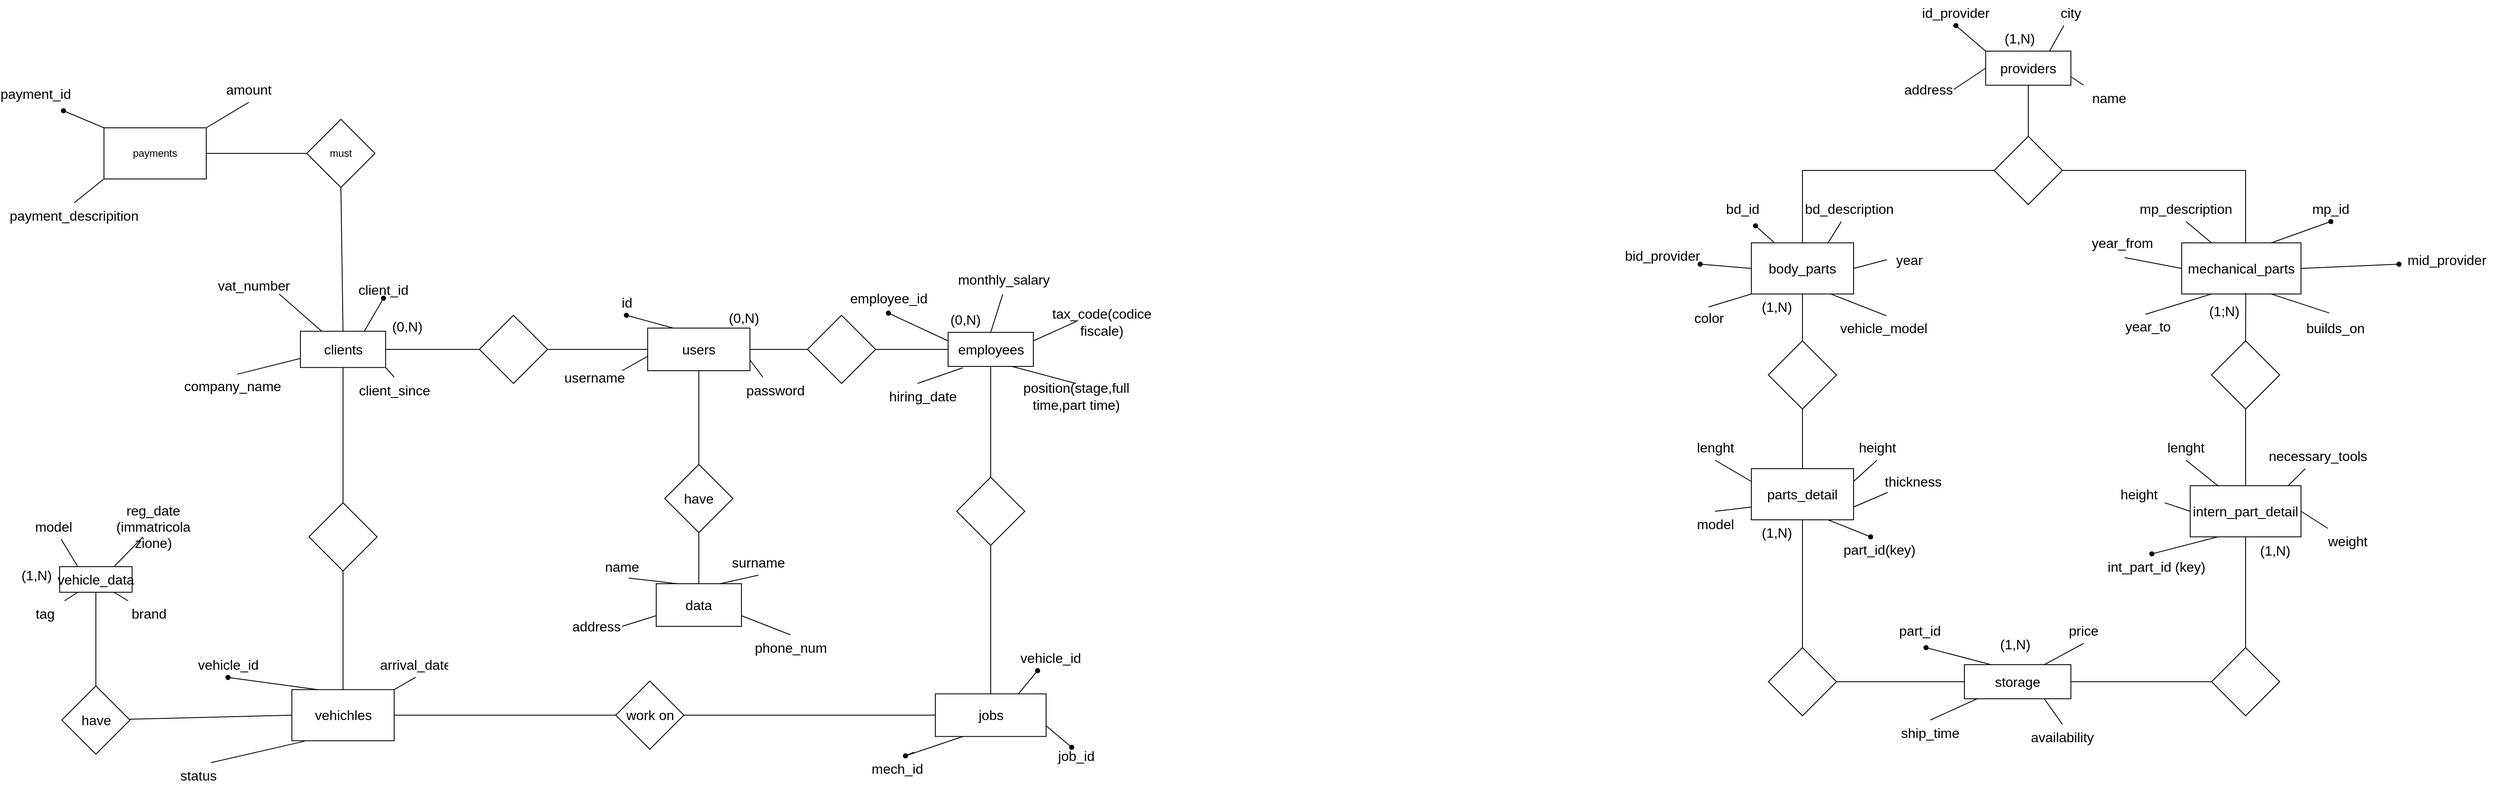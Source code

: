 <mxfile version="24.4.4" type="device">
  <diagram id="ipHo8TeT-Yz6IIKvxofB" name="Page-1">
    <mxGraphModel dx="1004" dy="1658" grid="0" gridSize="10" guides="1" tooltips="1" connect="1" arrows="1" fold="1" page="0" pageScale="1" pageWidth="827" pageHeight="1169" math="0" shadow="0">
      <root>
        <mxCell id="0" />
        <mxCell id="1" parent="0" />
        <mxCell id="WP-tMy1KQBSvfK2UDeX_-1" value="" style="endArrow=none;html=1;rounded=0;fontSize=12;startSize=8;endSize=8;curved=1;entryX=0.5;entryY=1;entryDx=0;entryDy=0;exitX=0.5;exitY=0;exitDx=0;exitDy=0;" edge="1" parent="1" source="WP-tMy1KQBSvfK2UDeX_-8" target="WP-tMy1KQBSvfK2UDeX_-120">
          <mxGeometry width="50" height="50" relative="1" as="geometry">
            <mxPoint x="1465.5" y="873" as="sourcePoint" />
            <mxPoint x="1465.5" y="753" as="targetPoint" />
          </mxGeometry>
        </mxCell>
        <mxCell id="WP-tMy1KQBSvfK2UDeX_-2" value="" style="endArrow=none;html=1;rounded=0;fontSize=12;startSize=8;endSize=8;curved=1;exitX=0;exitY=0.5;exitDx=0;exitDy=0;entryX=1;entryY=0.5;entryDx=0;entryDy=0;" edge="1" parent="1" source="WP-tMy1KQBSvfK2UDeX_-128" target="WP-tMy1KQBSvfK2UDeX_-187">
          <mxGeometry width="50" height="50" relative="1" as="geometry">
            <mxPoint x="1750.5" y="718" as="sourcePoint" />
            <mxPoint x="1700.5" y="718" as="targetPoint" />
          </mxGeometry>
        </mxCell>
        <mxCell id="WP-tMy1KQBSvfK2UDeX_-3" style="edgeStyle=none;curved=1;rounded=0;orthogonalLoop=1;jettySize=auto;html=1;exitX=1;exitY=1;exitDx=0;exitDy=0;fontSize=12;startSize=8;endSize=8;" edge="1" parent="1">
          <mxGeometry relative="1" as="geometry">
            <mxPoint x="2045.5" y="893" as="sourcePoint" />
            <mxPoint x="2045.5" y="893" as="targetPoint" />
          </mxGeometry>
        </mxCell>
        <mxCell id="WP-tMy1KQBSvfK2UDeX_-4" value="work on" style="rhombus;whiteSpace=wrap;html=1;fontSize=16;" vertex="1" parent="1">
          <mxGeometry x="1370.5" y="1107.26" width="80" height="80" as="geometry" />
        </mxCell>
        <mxCell id="WP-tMy1KQBSvfK2UDeX_-5" value="" style="endArrow=none;html=1;rounded=0;fontSize=12;startSize=8;endSize=8;curved=1;entryX=0;entryY=0.5;entryDx=0;entryDy=0;" edge="1" parent="1" target="WP-tMy1KQBSvfK2UDeX_-95">
          <mxGeometry width="50" height="50" relative="1" as="geometry">
            <mxPoint x="760.5" y="1153" as="sourcePoint" />
            <mxPoint x="900.5" y="1153" as="targetPoint" />
          </mxGeometry>
        </mxCell>
        <mxCell id="WP-tMy1KQBSvfK2UDeX_-6" value="have" style="rhombus;whiteSpace=wrap;html=1;fontSize=16;" vertex="1" parent="1">
          <mxGeometry x="720.5" y="1113" width="80" height="80" as="geometry" />
        </mxCell>
        <mxCell id="WP-tMy1KQBSvfK2UDeX_-7" value="" style="endArrow=none;html=1;rounded=0;fontSize=12;startSize=8;endSize=8;curved=1;exitX=0.5;exitY=0;exitDx=0;exitDy=0;entryX=0.5;entryY=1;entryDx=0;entryDy=0;" edge="1" parent="1" source="WP-tMy1KQBSvfK2UDeX_-6" target="WP-tMy1KQBSvfK2UDeX_-103">
          <mxGeometry width="50" height="50" relative="1" as="geometry">
            <mxPoint x="730.5" y="1053" as="sourcePoint" />
            <mxPoint x="760.5" y="1003" as="targetPoint" />
          </mxGeometry>
        </mxCell>
        <mxCell id="WP-tMy1KQBSvfK2UDeX_-8" value="have" style="rhombus;whiteSpace=wrap;html=1;fontSize=16;" vertex="1" parent="1">
          <mxGeometry x="1428" y="853" width="80" height="80" as="geometry" />
        </mxCell>
        <mxCell id="WP-tMy1KQBSvfK2UDeX_-9" value="" style="endArrow=none;html=1;rounded=0;fontSize=12;startSize=8;endSize=8;curved=1;entryX=0.5;entryY=1;entryDx=0;entryDy=0;exitX=0.5;exitY=0;exitDx=0;exitDy=0;" edge="1" parent="1" source="WP-tMy1KQBSvfK2UDeX_-141" target="WP-tMy1KQBSvfK2UDeX_-8">
          <mxGeometry width="50" height="50" relative="1" as="geometry">
            <mxPoint x="1468" y="1013" as="sourcePoint" />
            <mxPoint x="1478" y="973" as="targetPoint" />
          </mxGeometry>
        </mxCell>
        <mxCell id="WP-tMy1KQBSvfK2UDeX_-10" value="" style="endArrow=none;html=1;rounded=0;fontSize=12;startSize=8;endSize=8;curved=1;entryX=0.5;entryY=1;entryDx=0;entryDy=0;" edge="1" parent="1" target="WP-tMy1KQBSvfK2UDeX_-72">
          <mxGeometry width="50" height="50" relative="1" as="geometry">
            <mxPoint x="3028" y="488" as="sourcePoint" />
            <mxPoint x="3028" y="418" as="targetPoint" />
          </mxGeometry>
        </mxCell>
        <mxCell id="WP-tMy1KQBSvfK2UDeX_-11" value="" style="rhombus;whiteSpace=wrap;html=1;fontSize=16;" vertex="1" parent="1">
          <mxGeometry x="2988" y="468" width="80" height="80" as="geometry" />
        </mxCell>
        <mxCell id="WP-tMy1KQBSvfK2UDeX_-12" value="" style="endArrow=none;html=1;rounded=0;fontSize=12;startSize=8;endSize=8;curved=1;exitX=1;exitY=0.5;exitDx=0;exitDy=0;" edge="1" parent="1" source="WP-tMy1KQBSvfK2UDeX_-11">
          <mxGeometry width="50" height="50" relative="1" as="geometry">
            <mxPoint x="3103" y="538" as="sourcePoint" />
            <mxPoint x="3283" y="508" as="targetPoint" />
          </mxGeometry>
        </mxCell>
        <mxCell id="WP-tMy1KQBSvfK2UDeX_-13" value="" style="endArrow=none;html=1;rounded=0;fontSize=12;startSize=8;endSize=8;curved=1;entryX=0;entryY=0.5;entryDx=0;entryDy=0;" edge="1" parent="1" target="WP-tMy1KQBSvfK2UDeX_-11">
          <mxGeometry width="50" height="50" relative="1" as="geometry">
            <mxPoint x="2763" y="508" as="sourcePoint" />
            <mxPoint x="2913" y="498" as="targetPoint" />
          </mxGeometry>
        </mxCell>
        <mxCell id="WP-tMy1KQBSvfK2UDeX_-14" value="" style="endArrow=none;html=1;rounded=0;fontSize=12;startSize=8;endSize=8;curved=1;exitX=0.5;exitY=0.083;exitDx=0;exitDy=0;exitPerimeter=0;" edge="1" parent="1" source="WP-tMy1KQBSvfK2UDeX_-15">
          <mxGeometry width="50" height="50" relative="1" as="geometry">
            <mxPoint x="2763" y="588" as="sourcePoint" />
            <mxPoint x="2763" y="508" as="targetPoint" />
          </mxGeometry>
        </mxCell>
        <mxCell id="WP-tMy1KQBSvfK2UDeX_-15" value="body_parts" style="rounded=0;whiteSpace=wrap;html=1;fontSize=16;" vertex="1" parent="1">
          <mxGeometry x="2703" y="593" width="120" height="60" as="geometry" />
        </mxCell>
        <mxCell id="WP-tMy1KQBSvfK2UDeX_-16" value="" style="endArrow=none;html=1;rounded=0;fontSize=12;startSize=8;endSize=8;curved=1;exitX=0.75;exitY=0;exitDx=0;exitDy=0;" edge="1" parent="1" source="WP-tMy1KQBSvfK2UDeX_-15" target="WP-tMy1KQBSvfK2UDeX_-17">
          <mxGeometry width="50" height="50" relative="1" as="geometry">
            <mxPoint x="2788" y="573" as="sourcePoint" />
            <mxPoint x="2818" y="553" as="targetPoint" />
          </mxGeometry>
        </mxCell>
        <mxCell id="WP-tMy1KQBSvfK2UDeX_-17" value="bd_description" style="text;html=1;strokeColor=none;fillColor=none;align=center;verticalAlign=middle;whiteSpace=wrap;rounded=0;fontSize=16;" vertex="1" parent="1">
          <mxGeometry x="2788" y="538.0" width="60" height="30" as="geometry" />
        </mxCell>
        <mxCell id="WP-tMy1KQBSvfK2UDeX_-18" value="" style="endArrow=none;html=1;rounded=0;fontSize=12;startSize=8;endSize=8;curved=1;entryX=0.222;entryY=-0.008;entryDx=0;entryDy=0;entryPerimeter=0;exitDx=0;exitDy=0;" edge="1" parent="1" source="WP-tMy1KQBSvfK2UDeX_-22" target="WP-tMy1KQBSvfK2UDeX_-15">
          <mxGeometry width="50" height="50" relative="1" as="geometry">
            <mxPoint x="2708" y="573" as="sourcePoint" />
            <mxPoint x="2673" y="518" as="targetPoint" />
          </mxGeometry>
        </mxCell>
        <mxCell id="WP-tMy1KQBSvfK2UDeX_-19" value="bd_id" style="text;html=1;strokeColor=none;fillColor=none;align=center;verticalAlign=middle;whiteSpace=wrap;rounded=0;fontSize=16;" vertex="1" parent="1">
          <mxGeometry x="2663" y="538" width="60" height="30" as="geometry" />
        </mxCell>
        <mxCell id="WP-tMy1KQBSvfK2UDeX_-20" value="" style="endArrow=none;html=1;rounded=0;fontSize=12;startSize=8;endSize=8;curved=1;entryX=0;entryY=0.5;entryDx=0;entryDy=0;" edge="1" parent="1" target="WP-tMy1KQBSvfK2UDeX_-15">
          <mxGeometry width="50" height="50" relative="1" as="geometry">
            <mxPoint x="2643" y="618" as="sourcePoint" />
            <mxPoint x="2913" y="653" as="targetPoint" />
          </mxGeometry>
        </mxCell>
        <mxCell id="WP-tMy1KQBSvfK2UDeX_-21" value="bid_provider&amp;nbsp;" style="text;html=1;strokeColor=none;fillColor=none;align=center;verticalAlign=middle;whiteSpace=wrap;rounded=0;fontSize=16;" vertex="1" parent="1">
          <mxGeometry x="2570.5" y="593" width="60" height="30" as="geometry" />
        </mxCell>
        <mxCell id="WP-tMy1KQBSvfK2UDeX_-22" value="" style="shape=waypoint;sketch=0;fillStyle=solid;size=6;pointerEvents=1;points=[];fillColor=none;resizable=0;rotatable=0;perimeter=centerPerimeter;snapToPoint=1;fontSize=16;" vertex="1" parent="1">
          <mxGeometry x="2698" y="563" width="20" height="20" as="geometry" />
        </mxCell>
        <mxCell id="WP-tMy1KQBSvfK2UDeX_-23" value="" style="endArrow=none;html=1;rounded=0;fontSize=12;startSize=8;endSize=8;curved=1;" edge="1" parent="1">
          <mxGeometry width="50" height="50" relative="1" as="geometry">
            <mxPoint x="3283" y="598" as="sourcePoint" />
            <mxPoint x="3283" y="508" as="targetPoint" />
          </mxGeometry>
        </mxCell>
        <mxCell id="WP-tMy1KQBSvfK2UDeX_-24" value="mechanical_parts" style="rounded=0;whiteSpace=wrap;html=1;fontSize=16;" vertex="1" parent="1">
          <mxGeometry x="3208" y="593" width="140" height="60" as="geometry" />
        </mxCell>
        <mxCell id="WP-tMy1KQBSvfK2UDeX_-25" value="" style="endArrow=none;html=1;rounded=0;fontSize=12;startSize=8;endSize=8;curved=1;entryX=0.75;entryY=0;entryDx=0;entryDy=0;" edge="1" parent="1" source="WP-tMy1KQBSvfK2UDeX_-29" target="WP-tMy1KQBSvfK2UDeX_-24">
          <mxGeometry width="50" height="50" relative="1" as="geometry">
            <mxPoint x="3383" y="568" as="sourcePoint" />
            <mxPoint x="3463" y="698" as="targetPoint" />
          </mxGeometry>
        </mxCell>
        <mxCell id="WP-tMy1KQBSvfK2UDeX_-26" value="mp_id" style="text;html=1;strokeColor=none;fillColor=none;align=center;verticalAlign=middle;whiteSpace=wrap;rounded=0;fontSize=16;" vertex="1" parent="1">
          <mxGeometry x="3353" y="538" width="60" height="30" as="geometry" />
        </mxCell>
        <mxCell id="WP-tMy1KQBSvfK2UDeX_-27" value="mp_description" style="text;html=1;strokeColor=none;fillColor=none;align=center;verticalAlign=middle;whiteSpace=wrap;rounded=0;fontSize=16;" vertex="1" parent="1">
          <mxGeometry x="3183" y="538" width="60" height="30" as="geometry" />
        </mxCell>
        <mxCell id="WP-tMy1KQBSvfK2UDeX_-28" value="" style="endArrow=none;html=1;rounded=0;fontSize=12;startSize=8;endSize=8;curved=1;entryDx=0;entryDy=0;" edge="1" parent="1" target="WP-tMy1KQBSvfK2UDeX_-29">
          <mxGeometry width="50" height="50" relative="1" as="geometry">
            <mxPoint x="3383" y="568" as="sourcePoint" />
            <mxPoint x="3313" y="593" as="targetPoint" />
          </mxGeometry>
        </mxCell>
        <mxCell id="WP-tMy1KQBSvfK2UDeX_-29" value="" style="shape=waypoint;sketch=0;fillStyle=solid;size=6;pointerEvents=1;points=[];fillColor=none;resizable=0;rotatable=0;perimeter=centerPerimeter;snapToPoint=1;fontSize=16;" vertex="1" parent="1">
          <mxGeometry x="3373" y="558" width="20" height="20" as="geometry" />
        </mxCell>
        <mxCell id="WP-tMy1KQBSvfK2UDeX_-30" value="" style="endArrow=none;html=1;rounded=0;fontSize=12;startSize=8;endSize=8;curved=1;entryX=0.25;entryY=0;entryDx=0;entryDy=0;exitX=0.5;exitY=1;exitDx=0;exitDy=0;" edge="1" parent="1" source="WP-tMy1KQBSvfK2UDeX_-27" target="WP-tMy1KQBSvfK2UDeX_-24">
          <mxGeometry width="50" height="50" relative="1" as="geometry">
            <mxPoint x="3213" y="568" as="sourcePoint" />
            <mxPoint x="3213" y="548" as="targetPoint" />
          </mxGeometry>
        </mxCell>
        <mxCell id="WP-tMy1KQBSvfK2UDeX_-31" value="" style="endArrow=none;html=1;rounded=0;fontSize=12;startSize=8;endSize=8;curved=1;entryX=0.537;entryY=0.978;entryDx=0;entryDy=0;entryPerimeter=0;" edge="1" parent="1" target="WP-tMy1KQBSvfK2UDeX_-24">
          <mxGeometry width="50" height="50" relative="1" as="geometry">
            <mxPoint x="3283" y="708" as="sourcePoint" />
            <mxPoint x="3283" y="658" as="targetPoint" />
          </mxGeometry>
        </mxCell>
        <mxCell id="WP-tMy1KQBSvfK2UDeX_-32" value="" style="rhombus;whiteSpace=wrap;html=1;fontSize=16;" vertex="1" parent="1">
          <mxGeometry x="3243" y="708" width="80" height="80" as="geometry" />
        </mxCell>
        <mxCell id="WP-tMy1KQBSvfK2UDeX_-33" value="" style="endArrow=none;html=1;rounded=0;fontSize=12;startSize=8;endSize=8;curved=1;entryX=0.5;entryY=1;entryDx=0;entryDy=0;exitX=0.5;exitY=0;exitDx=0;exitDy=0;" edge="1" parent="1" source="WP-tMy1KQBSvfK2UDeX_-34" target="WP-tMy1KQBSvfK2UDeX_-32">
          <mxGeometry width="50" height="50" relative="1" as="geometry">
            <mxPoint x="3287.58" y="888" as="sourcePoint" />
            <mxPoint x="3287.58" y="828" as="targetPoint" />
          </mxGeometry>
        </mxCell>
        <mxCell id="WP-tMy1KQBSvfK2UDeX_-34" value="intern_part_detail" style="rounded=0;whiteSpace=wrap;html=1;fontSize=16;" vertex="1" parent="1">
          <mxGeometry x="3218" y="878" width="130" height="60" as="geometry" />
        </mxCell>
        <mxCell id="WP-tMy1KQBSvfK2UDeX_-35" value="" style="endArrow=none;html=1;rounded=0;fontSize=12;startSize=8;endSize=8;curved=1;entryX=0.25;entryY=0;entryDx=0;entryDy=0;exitX=0.5;exitY=1;exitDx=0;exitDy=0;" edge="1" parent="1" source="WP-tMy1KQBSvfK2UDeX_-36" target="WP-tMy1KQBSvfK2UDeX_-34">
          <mxGeometry width="50" height="50" relative="1" as="geometry">
            <mxPoint x="3213" y="848" as="sourcePoint" />
            <mxPoint x="3178" y="818" as="targetPoint" />
          </mxGeometry>
        </mxCell>
        <mxCell id="WP-tMy1KQBSvfK2UDeX_-36" value="lenght" style="text;html=1;strokeColor=none;fillColor=none;align=center;verticalAlign=middle;whiteSpace=wrap;rounded=0;fontSize=16;" vertex="1" parent="1">
          <mxGeometry x="3183" y="818" width="60" height="30" as="geometry" />
        </mxCell>
        <mxCell id="WP-tMy1KQBSvfK2UDeX_-37" value="" style="endArrow=none;html=1;rounded=0;fontSize=12;startSize=8;endSize=8;curved=1;" edge="1" parent="1" target="WP-tMy1KQBSvfK2UDeX_-42">
          <mxGeometry width="50" height="50" relative="1" as="geometry">
            <mxPoint x="3333" y="878" as="sourcePoint" />
            <mxPoint x="3358.714" y="858" as="targetPoint" />
          </mxGeometry>
        </mxCell>
        <mxCell id="WP-tMy1KQBSvfK2UDeX_-38" value="" style="endArrow=none;html=1;rounded=0;fontSize=12;startSize=8;endSize=8;curved=1;exitX=0;exitY=0.5;exitDx=0;exitDy=0;" edge="1" parent="1" source="WP-tMy1KQBSvfK2UDeX_-34" target="WP-tMy1KQBSvfK2UDeX_-39">
          <mxGeometry width="50" height="50" relative="1" as="geometry">
            <mxPoint x="3183" y="918" as="sourcePoint" />
            <mxPoint x="3228" y="908" as="targetPoint" />
          </mxGeometry>
        </mxCell>
        <mxCell id="WP-tMy1KQBSvfK2UDeX_-39" value="height" style="text;html=1;strokeColor=none;fillColor=none;align=center;verticalAlign=middle;whiteSpace=wrap;rounded=0;fontSize=16;" vertex="1" parent="1">
          <mxGeometry x="3128" y="873" width="60" height="30" as="geometry" />
        </mxCell>
        <mxCell id="WP-tMy1KQBSvfK2UDeX_-40" value="" style="endArrow=none;html=1;rounded=0;fontSize=12;startSize=8;endSize=8;curved=1;exitX=1;exitY=0.5;exitDx=0;exitDy=0;" edge="1" parent="1" source="WP-tMy1KQBSvfK2UDeX_-34" target="WP-tMy1KQBSvfK2UDeX_-41">
          <mxGeometry width="50" height="50" relative="1" as="geometry">
            <mxPoint x="3363" y="908" as="sourcePoint" />
            <mxPoint x="3393" y="928" as="targetPoint" />
          </mxGeometry>
        </mxCell>
        <mxCell id="WP-tMy1KQBSvfK2UDeX_-41" value="weight" style="text;html=1;strokeColor=none;fillColor=none;align=center;verticalAlign=middle;whiteSpace=wrap;rounded=0;fontSize=16;" vertex="1" parent="1">
          <mxGeometry x="3373" y="928" width="60" height="30" as="geometry" />
        </mxCell>
        <mxCell id="WP-tMy1KQBSvfK2UDeX_-42" value="necessary_tools" style="text;html=1;strokeColor=none;fillColor=none;align=center;verticalAlign=middle;whiteSpace=wrap;rounded=0;fontSize=16;" vertex="1" parent="1">
          <mxGeometry x="3303" y="828" width="130" height="30" as="geometry" />
        </mxCell>
        <mxCell id="WP-tMy1KQBSvfK2UDeX_-43" value="" style="endArrow=none;html=1;rounded=0;fontSize=12;startSize=8;endSize=8;curved=1;entryX=0.5;entryY=1;entryDx=0;entryDy=0;" edge="1" parent="1" target="WP-tMy1KQBSvfK2UDeX_-15">
          <mxGeometry width="50" height="50" relative="1" as="geometry">
            <mxPoint x="2763" y="708" as="sourcePoint" />
            <mxPoint x="2763" y="658" as="targetPoint" />
          </mxGeometry>
        </mxCell>
        <mxCell id="WP-tMy1KQBSvfK2UDeX_-44" value="" style="rhombus;whiteSpace=wrap;html=1;fontSize=16;" vertex="1" parent="1">
          <mxGeometry x="2723" y="708" width="80" height="80" as="geometry" />
        </mxCell>
        <mxCell id="WP-tMy1KQBSvfK2UDeX_-45" value="" style="endArrow=none;html=1;rounded=0;fontSize=12;startSize=8;endSize=8;curved=1;entryX=0.5;entryY=1;entryDx=0;entryDy=0;" edge="1" parent="1" source="WP-tMy1KQBSvfK2UDeX_-55" target="WP-tMy1KQBSvfK2UDeX_-44">
          <mxGeometry width="50" height="50" relative="1" as="geometry">
            <mxPoint x="2765.5" y="888" as="sourcePoint" />
            <mxPoint x="2765.5" y="818" as="targetPoint" />
          </mxGeometry>
        </mxCell>
        <mxCell id="WP-tMy1KQBSvfK2UDeX_-46" value="" style="endArrow=none;html=1;rounded=0;fontSize=12;startSize=8;endSize=8;curved=1;exitX=1;exitY=0.25;exitDx=0;exitDy=0;entryX=0.5;entryY=1;entryDx=0;entryDy=0;" edge="1" parent="1" source="WP-tMy1KQBSvfK2UDeX_-55" target="WP-tMy1KQBSvfK2UDeX_-47">
          <mxGeometry width="50" height="50" relative="1" as="geometry">
            <mxPoint x="2790.5" y="878" as="sourcePoint" />
            <mxPoint x="2820.5" y="848" as="targetPoint" />
          </mxGeometry>
        </mxCell>
        <mxCell id="WP-tMy1KQBSvfK2UDeX_-47" value="height" style="text;html=1;strokeColor=none;fillColor=none;align=center;verticalAlign=middle;whiteSpace=wrap;rounded=0;fontSize=16;" vertex="1" parent="1">
          <mxGeometry x="2820.5" y="818" width="60" height="30" as="geometry" />
        </mxCell>
        <mxCell id="WP-tMy1KQBSvfK2UDeX_-48" value="" style="endArrow=none;html=1;rounded=0;fontSize=12;startSize=8;endSize=8;curved=1;entryX=0;entryY=0.25;entryDx=0;entryDy=0;exitX=0.5;exitY=1;exitDx=0;exitDy=0;" edge="1" parent="1" source="WP-tMy1KQBSvfK2UDeX_-49" target="WP-tMy1KQBSvfK2UDeX_-55">
          <mxGeometry width="50" height="50" relative="1" as="geometry">
            <mxPoint x="2660.5" y="868" as="sourcePoint" />
            <mxPoint x="2690.5" y="868" as="targetPoint" />
          </mxGeometry>
        </mxCell>
        <mxCell id="WP-tMy1KQBSvfK2UDeX_-49" value="lenght" style="text;html=1;strokeColor=none;fillColor=none;align=center;verticalAlign=middle;whiteSpace=wrap;rounded=0;fontSize=16;" vertex="1" parent="1">
          <mxGeometry x="2630.5" y="818" width="60" height="30" as="geometry" />
        </mxCell>
        <mxCell id="WP-tMy1KQBSvfK2UDeX_-50" value="" style="endArrow=none;html=1;rounded=0;fontSize=12;startSize=8;endSize=8;curved=1;exitX=1;exitY=0.75;exitDx=0;exitDy=0;" edge="1" parent="1" source="WP-tMy1KQBSvfK2UDeX_-55" target="WP-tMy1KQBSvfK2UDeX_-51">
          <mxGeometry width="50" height="50" relative="1" as="geometry">
            <mxPoint x="2828" y="928" as="sourcePoint" />
            <mxPoint x="2850.5" y="948" as="targetPoint" />
          </mxGeometry>
        </mxCell>
        <mxCell id="WP-tMy1KQBSvfK2UDeX_-51" value="thickness" style="text;html=1;strokeColor=none;fillColor=none;align=center;verticalAlign=middle;whiteSpace=wrap;rounded=0;fontSize=16;" vertex="1" parent="1">
          <mxGeometry x="2863" y="858" width="60" height="30" as="geometry" />
        </mxCell>
        <mxCell id="WP-tMy1KQBSvfK2UDeX_-52" value="" style="endArrow=none;html=1;rounded=0;fontSize=12;startSize=8;endSize=8;curved=1;entryX=0;entryY=0.75;entryDx=0;entryDy=0;exitX=0.5;exitY=0;exitDx=0;exitDy=0;" edge="1" parent="1" source="WP-tMy1KQBSvfK2UDeX_-53" target="WP-tMy1KQBSvfK2UDeX_-55">
          <mxGeometry width="50" height="50" relative="1" as="geometry">
            <mxPoint x="2650.5" y="948" as="sourcePoint" />
            <mxPoint x="2658" y="938" as="targetPoint" />
          </mxGeometry>
        </mxCell>
        <mxCell id="WP-tMy1KQBSvfK2UDeX_-53" value="model" style="text;html=1;strokeColor=none;fillColor=none;align=center;verticalAlign=middle;whiteSpace=wrap;rounded=0;fontSize=16;" vertex="1" parent="1">
          <mxGeometry x="2630.5" y="908" width="60" height="30" as="geometry" />
        </mxCell>
        <mxCell id="WP-tMy1KQBSvfK2UDeX_-54" value="" style="endArrow=none;html=1;rounded=0;fontSize=12;startSize=8;endSize=8;curved=1;entryX=0.5;entryY=1;entryDx=0;entryDy=0;" edge="1" parent="1" target="WP-tMy1KQBSvfK2UDeX_-55">
          <mxGeometry width="50" height="50" relative="1" as="geometry">
            <mxPoint x="2765.5" y="888" as="sourcePoint" />
            <mxPoint x="2765.5" y="818" as="targetPoint" />
          </mxGeometry>
        </mxCell>
        <mxCell id="WP-tMy1KQBSvfK2UDeX_-55" value="parts_detail" style="rounded=0;whiteSpace=wrap;html=1;fontSize=16;" vertex="1" parent="1">
          <mxGeometry x="2703" y="858" width="120" height="60" as="geometry" />
        </mxCell>
        <mxCell id="WP-tMy1KQBSvfK2UDeX_-56" value="" style="endArrow=none;html=1;rounded=0;fontSize=12;startSize=8;endSize=8;curved=1;entryX=0.5;entryY=1;entryDx=0;entryDy=0;" edge="1" parent="1" target="WP-tMy1KQBSvfK2UDeX_-55">
          <mxGeometry width="50" height="50" relative="1" as="geometry">
            <mxPoint x="2763" y="1068" as="sourcePoint" />
            <mxPoint x="2753" y="1018" as="targetPoint" />
          </mxGeometry>
        </mxCell>
        <mxCell id="WP-tMy1KQBSvfK2UDeX_-57" value="" style="endArrow=none;html=1;rounded=0;fontSize=12;startSize=8;endSize=8;curved=1;" edge="1" parent="1">
          <mxGeometry width="50" height="50" relative="1" as="geometry">
            <mxPoint x="3283" y="1068" as="sourcePoint" />
            <mxPoint x="3283" y="938" as="targetPoint" />
          </mxGeometry>
        </mxCell>
        <mxCell id="WP-tMy1KQBSvfK2UDeX_-58" value="" style="rhombus;whiteSpace=wrap;html=1;fontSize=16;" vertex="1" parent="1">
          <mxGeometry x="2723" y="1068" width="80" height="80" as="geometry" />
        </mxCell>
        <mxCell id="WP-tMy1KQBSvfK2UDeX_-59" value="" style="rhombus;whiteSpace=wrap;html=1;fontSize=16;" vertex="1" parent="1">
          <mxGeometry x="3243" y="1068" width="80" height="80" as="geometry" />
        </mxCell>
        <mxCell id="WP-tMy1KQBSvfK2UDeX_-60" value="storage" style="rounded=0;whiteSpace=wrap;html=1;fontSize=16;" vertex="1" parent="1">
          <mxGeometry x="2953" y="1088" width="125" height="40" as="geometry" />
        </mxCell>
        <mxCell id="WP-tMy1KQBSvfK2UDeX_-61" value="" style="endArrow=none;html=1;rounded=0;fontSize=12;startSize=8;endSize=8;curved=1;exitX=0.25;exitY=0;exitDx=0;exitDy=0;" edge="1" parent="1" source="WP-tMy1KQBSvfK2UDeX_-60" target="WP-tMy1KQBSvfK2UDeX_-63">
          <mxGeometry width="50" height="50" relative="1" as="geometry">
            <mxPoint x="2958" y="1078" as="sourcePoint" />
            <mxPoint x="2958" y="1048" as="targetPoint" />
          </mxGeometry>
        </mxCell>
        <mxCell id="WP-tMy1KQBSvfK2UDeX_-62" value="part_id" style="text;html=1;strokeColor=none;fillColor=none;align=center;verticalAlign=middle;whiteSpace=wrap;rounded=0;fontSize=16;" vertex="1" parent="1">
          <mxGeometry x="2870.5" y="1033" width="60" height="30" as="geometry" />
        </mxCell>
        <mxCell id="WP-tMy1KQBSvfK2UDeX_-63" value="" style="shape=waypoint;sketch=0;fillStyle=solid;size=6;pointerEvents=1;points=[];fillColor=none;resizable=0;rotatable=0;perimeter=centerPerimeter;snapToPoint=1;fontSize=16;" vertex="1" parent="1">
          <mxGeometry x="2898" y="1058" width="20" height="20" as="geometry" />
        </mxCell>
        <mxCell id="WP-tMy1KQBSvfK2UDeX_-64" value="" style="endArrow=none;html=1;rounded=0;fontSize=12;startSize=8;endSize=8;curved=1;exitX=0.5;exitY=0;exitDx=0;exitDy=0;" edge="1" parent="1" source="WP-tMy1KQBSvfK2UDeX_-65">
          <mxGeometry width="50" height="50" relative="1" as="geometry">
            <mxPoint x="2938" y="1158" as="sourcePoint" />
            <mxPoint x="2968" y="1128" as="targetPoint" />
          </mxGeometry>
        </mxCell>
        <mxCell id="WP-tMy1KQBSvfK2UDeX_-65" value="ship_time" style="text;html=1;strokeColor=none;fillColor=none;align=center;verticalAlign=middle;whiteSpace=wrap;rounded=0;fontSize=16;" vertex="1" parent="1">
          <mxGeometry x="2883" y="1153" width="60" height="30" as="geometry" />
        </mxCell>
        <mxCell id="WP-tMy1KQBSvfK2UDeX_-66" value="" style="endArrow=none;html=1;rounded=0;fontSize=12;startSize=8;endSize=8;curved=1;exitX=0.75;exitY=0;exitDx=0;exitDy=0;entryX=0.5;entryY=1;entryDx=0;entryDy=0;" edge="1" parent="1" source="WP-tMy1KQBSvfK2UDeX_-60" target="WP-tMy1KQBSvfK2UDeX_-67">
          <mxGeometry width="50" height="50" relative="1" as="geometry">
            <mxPoint x="3028" y="1073" as="sourcePoint" />
            <mxPoint x="3048" y="1048" as="targetPoint" />
          </mxGeometry>
        </mxCell>
        <mxCell id="WP-tMy1KQBSvfK2UDeX_-67" value="price" style="text;html=1;strokeColor=none;fillColor=none;align=center;verticalAlign=middle;whiteSpace=wrap;rounded=0;fontSize=16;" vertex="1" parent="1">
          <mxGeometry x="3063" y="1033" width="60" height="30" as="geometry" />
        </mxCell>
        <mxCell id="WP-tMy1KQBSvfK2UDeX_-68" value="" style="endArrow=none;html=1;rounded=0;fontSize=12;startSize=8;endSize=8;curved=1;exitX=0.75;exitY=1;exitDx=0;exitDy=0;entryX=0.5;entryY=0;entryDx=0;entryDy=0;" edge="1" parent="1" source="WP-tMy1KQBSvfK2UDeX_-60" target="WP-tMy1KQBSvfK2UDeX_-69">
          <mxGeometry width="50" height="50" relative="1" as="geometry">
            <mxPoint x="3043" y="1198" as="sourcePoint" />
            <mxPoint x="3058" y="1158" as="targetPoint" />
          </mxGeometry>
        </mxCell>
        <mxCell id="WP-tMy1KQBSvfK2UDeX_-69" value="availability" style="text;html=1;strokeColor=none;fillColor=none;align=center;verticalAlign=middle;whiteSpace=wrap;rounded=0;fontSize=16;" vertex="1" parent="1">
          <mxGeometry x="3038" y="1158" width="60" height="30" as="geometry" />
        </mxCell>
        <mxCell id="WP-tMy1KQBSvfK2UDeX_-70" value="" style="endArrow=none;html=1;rounded=0;fontSize=12;startSize=8;endSize=8;curved=1;exitX=1;exitY=0.5;exitDx=0;exitDy=0;entryX=0;entryY=0.5;entryDx=0;entryDy=0;" edge="1" parent="1" source="WP-tMy1KQBSvfK2UDeX_-58" target="WP-tMy1KQBSvfK2UDeX_-60">
          <mxGeometry width="50" height="50" relative="1" as="geometry">
            <mxPoint x="2823" y="1128" as="sourcePoint" />
            <mxPoint x="2873" y="1078" as="targetPoint" />
          </mxGeometry>
        </mxCell>
        <mxCell id="WP-tMy1KQBSvfK2UDeX_-71" value="" style="endArrow=none;html=1;rounded=0;fontSize=12;startSize=8;endSize=8;curved=1;exitX=1;exitY=0.5;exitDx=0;exitDy=0;entryX=0;entryY=0.5;entryDx=0;entryDy=0;" edge="1" parent="1" source="WP-tMy1KQBSvfK2UDeX_-60" target="WP-tMy1KQBSvfK2UDeX_-59">
          <mxGeometry width="50" height="50" relative="1" as="geometry">
            <mxPoint x="3113" y="1118" as="sourcePoint" />
            <mxPoint x="3163" y="1068" as="targetPoint" />
          </mxGeometry>
        </mxCell>
        <mxCell id="WP-tMy1KQBSvfK2UDeX_-72" value="providers" style="rounded=0;whiteSpace=wrap;html=1;fontSize=16;" vertex="1" parent="1">
          <mxGeometry x="2978" y="368" width="100" height="40" as="geometry" />
        </mxCell>
        <mxCell id="WP-tMy1KQBSvfK2UDeX_-73" style="edgeStyle=none;curved=1;rounded=0;orthogonalLoop=1;jettySize=auto;html=1;entryX=0;entryY=0.5;entryDx=0;entryDy=0;fontSize=12;startSize=8;endSize=8;" edge="1" parent="1" source="WP-tMy1KQBSvfK2UDeX_-72" target="WP-tMy1KQBSvfK2UDeX_-72">
          <mxGeometry relative="1" as="geometry" />
        </mxCell>
        <mxCell id="WP-tMy1KQBSvfK2UDeX_-74" value="" style="endArrow=none;html=1;rounded=0;fontSize=12;startSize=8;endSize=8;curved=1;entryX=0;entryY=0;entryDx=0;entryDy=0;exitX=0.688;exitY=0.788;exitDx=0;exitDy=0;exitPerimeter=0;" edge="1" parent="1" source="WP-tMy1KQBSvfK2UDeX_-75" target="WP-tMy1KQBSvfK2UDeX_-72">
          <mxGeometry width="50" height="50" relative="1" as="geometry">
            <mxPoint x="2968" y="363" as="sourcePoint" />
            <mxPoint x="2948" y="353" as="targetPoint" />
          </mxGeometry>
        </mxCell>
        <mxCell id="WP-tMy1KQBSvfK2UDeX_-75" value="" style="shape=waypoint;sketch=0;fillStyle=solid;size=6;pointerEvents=1;points=[];fillColor=none;resizable=0;rotatable=0;perimeter=centerPerimeter;snapToPoint=1;fontSize=16;" vertex="1" parent="1">
          <mxGeometry x="2933" y="328" width="20" height="20" as="geometry" />
        </mxCell>
        <mxCell id="WP-tMy1KQBSvfK2UDeX_-76" value="id_provider" style="text;html=1;strokeColor=none;fillColor=none;align=center;verticalAlign=middle;whiteSpace=wrap;rounded=0;fontSize=16;" vertex="1" parent="1">
          <mxGeometry x="2913" y="308" width="60" height="30" as="geometry" />
        </mxCell>
        <mxCell id="WP-tMy1KQBSvfK2UDeX_-77" value="" style="endArrow=none;html=1;rounded=0;fontSize=12;startSize=8;endSize=8;curved=1;exitX=0.75;exitY=0;exitDx=0;exitDy=0;" edge="1" parent="1" source="WP-tMy1KQBSvfK2UDeX_-72" target="WP-tMy1KQBSvfK2UDeX_-78">
          <mxGeometry width="50" height="50" relative="1" as="geometry">
            <mxPoint x="3043" y="393" as="sourcePoint" />
            <mxPoint x="3093" y="343" as="targetPoint" />
          </mxGeometry>
        </mxCell>
        <mxCell id="WP-tMy1KQBSvfK2UDeX_-78" value="city" style="text;html=1;strokeColor=none;fillColor=none;align=center;verticalAlign=middle;whiteSpace=wrap;rounded=0;fontSize=16;" vertex="1" parent="1">
          <mxGeometry x="3048" y="308" width="60" height="30" as="geometry" />
        </mxCell>
        <mxCell id="WP-tMy1KQBSvfK2UDeX_-79" value="" style="endArrow=none;html=1;rounded=0;fontSize=12;startSize=8;endSize=8;curved=1;entryX=0;entryY=0.5;entryDx=0;entryDy=0;exitX=1;exitY=0.5;exitDx=0;exitDy=0;" edge="1" parent="1" source="WP-tMy1KQBSvfK2UDeX_-80" target="WP-tMy1KQBSvfK2UDeX_-72">
          <mxGeometry width="50" height="50" relative="1" as="geometry">
            <mxPoint x="2928" y="433" as="sourcePoint" />
            <mxPoint x="2948" y="393" as="targetPoint" />
          </mxGeometry>
        </mxCell>
        <mxCell id="WP-tMy1KQBSvfK2UDeX_-80" value="address" style="text;html=1;strokeColor=none;fillColor=none;align=center;verticalAlign=middle;whiteSpace=wrap;rounded=0;fontSize=16;" vertex="1" parent="1">
          <mxGeometry x="2880.5" y="398" width="60" height="30" as="geometry" />
        </mxCell>
        <mxCell id="WP-tMy1KQBSvfK2UDeX_-81" value="" style="endArrow=none;html=1;rounded=0;fontSize=12;startSize=8;endSize=8;curved=1;entryX=1;entryY=0.75;entryDx=0;entryDy=0;exitX=0;exitY=0;exitDx=0;exitDy=0;" edge="1" parent="1" source="WP-tMy1KQBSvfK2UDeX_-82" target="WP-tMy1KQBSvfK2UDeX_-72">
          <mxGeometry width="50" height="50" relative="1" as="geometry">
            <mxPoint x="3088" y="443" as="sourcePoint" />
            <mxPoint x="3128" y="423" as="targetPoint" />
          </mxGeometry>
        </mxCell>
        <mxCell id="WP-tMy1KQBSvfK2UDeX_-82" value="name" style="text;html=1;strokeColor=none;fillColor=none;align=center;verticalAlign=middle;whiteSpace=wrap;rounded=0;fontSize=16;" vertex="1" parent="1">
          <mxGeometry x="3093" y="408" width="60" height="30" as="geometry" />
        </mxCell>
        <mxCell id="WP-tMy1KQBSvfK2UDeX_-83" value="jobs" style="rounded=0;whiteSpace=wrap;html=1;fontSize=16;" vertex="1" parent="1">
          <mxGeometry x="1745.5" y="1122.26" width="130" height="50" as="geometry" />
        </mxCell>
        <mxCell id="WP-tMy1KQBSvfK2UDeX_-84" value="" style="endArrow=none;html=1;rounded=0;fontSize=12;startSize=8;endSize=8;curved=1;exitDx=0;exitDy=0;" edge="1" parent="1" source="WP-tMy1KQBSvfK2UDeX_-94">
          <mxGeometry width="50" height="50" relative="1" as="geometry">
            <mxPoint x="1785.5" y="1215" as="sourcePoint" />
            <mxPoint x="1720.5" y="1190.74" as="targetPoint" />
          </mxGeometry>
        </mxCell>
        <mxCell id="WP-tMy1KQBSvfK2UDeX_-85" value="mech_id" style="text;html=1;strokeColor=none;fillColor=none;align=center;verticalAlign=middle;whiteSpace=wrap;rounded=0;fontSize=16;" vertex="1" parent="1">
          <mxGeometry x="1670.5" y="1195" width="60" height="30" as="geometry" />
        </mxCell>
        <mxCell id="WP-tMy1KQBSvfK2UDeX_-86" value="" style="endArrow=none;html=1;rounded=0;fontSize=12;startSize=8;endSize=8;curved=1;exitX=0.75;exitY=0;exitDx=0;exitDy=0;" edge="1" parent="1" source="WP-tMy1KQBSvfK2UDeX_-83" target="WP-tMy1KQBSvfK2UDeX_-89">
          <mxGeometry width="50" height="50" relative="1" as="geometry">
            <mxPoint x="1870.5" y="1145" as="sourcePoint" />
            <mxPoint x="1865.5" y="1095" as="targetPoint" />
          </mxGeometry>
        </mxCell>
        <mxCell id="WP-tMy1KQBSvfK2UDeX_-87" style="edgeStyle=none;curved=1;rounded=0;orthogonalLoop=1;jettySize=auto;html=1;entryX=-0.002;entryY=1.176;entryDx=0;entryDy=0;entryPerimeter=0;fontSize=12;startSize=8;endSize=8;" edge="1" parent="1">
          <mxGeometry relative="1" as="geometry">
            <mxPoint x="1890.5" y="1240" as="sourcePoint" />
            <mxPoint x="1890.5" y="1240" as="targetPoint" />
          </mxGeometry>
        </mxCell>
        <mxCell id="WP-tMy1KQBSvfK2UDeX_-88" value="vehicle_id" style="text;html=1;strokeColor=none;fillColor=none;align=center;verticalAlign=middle;whiteSpace=wrap;rounded=0;fontSize=16;" vertex="1" parent="1">
          <mxGeometry x="1850.5" y="1065" width="60" height="30" as="geometry" />
        </mxCell>
        <mxCell id="WP-tMy1KQBSvfK2UDeX_-89" value="" style="shape=waypoint;sketch=0;fillStyle=solid;size=6;pointerEvents=1;points=[];fillColor=none;resizable=0;rotatable=0;perimeter=centerPerimeter;snapToPoint=1;fontSize=16;" vertex="1" parent="1">
          <mxGeometry x="1855.5" y="1085" width="20" height="20" as="geometry" />
        </mxCell>
        <mxCell id="WP-tMy1KQBSvfK2UDeX_-90" value="" style="endArrow=none;html=1;rounded=0;fontSize=12;startSize=8;endSize=8;curved=1;exitX=1;exitY=0.75;exitDx=0;exitDy=0;" edge="1" parent="1" source="WP-tMy1KQBSvfK2UDeX_-83" target="WP-tMy1KQBSvfK2UDeX_-91">
          <mxGeometry width="50" height="50" relative="1" as="geometry">
            <mxPoint x="1920.5" y="1215" as="sourcePoint" />
            <mxPoint x="1905.5" y="1185" as="targetPoint" />
          </mxGeometry>
        </mxCell>
        <mxCell id="WP-tMy1KQBSvfK2UDeX_-91" value="" style="shape=waypoint;sketch=0;fillStyle=solid;size=6;pointerEvents=1;points=[];fillColor=none;resizable=0;rotatable=0;perimeter=centerPerimeter;snapToPoint=1;fontSize=16;" vertex="1" parent="1">
          <mxGeometry x="1895.5" y="1175" width="20" height="20" as="geometry" />
        </mxCell>
        <mxCell id="WP-tMy1KQBSvfK2UDeX_-92" value="job_id" style="text;html=1;strokeColor=none;fillColor=none;align=center;verticalAlign=middle;whiteSpace=wrap;rounded=0;fontSize=16;" vertex="1" parent="1">
          <mxGeometry x="1880.5" y="1180" width="60" height="30" as="geometry" />
        </mxCell>
        <mxCell id="WP-tMy1KQBSvfK2UDeX_-93" value="" style="endArrow=none;html=1;rounded=0;fontSize=12;startSize=8;endSize=8;curved=1;exitX=0.25;exitY=1;exitDx=0;exitDy=0;" edge="1" parent="1" source="WP-tMy1KQBSvfK2UDeX_-83" target="WP-tMy1KQBSvfK2UDeX_-94">
          <mxGeometry width="50" height="50" relative="1" as="geometry">
            <mxPoint x="1773.5" y="1174.74" as="sourcePoint" />
            <mxPoint x="1720.5" y="1190.74" as="targetPoint" />
          </mxGeometry>
        </mxCell>
        <mxCell id="WP-tMy1KQBSvfK2UDeX_-94" value="" style="shape=waypoint;sketch=0;fillStyle=solid;size=6;pointerEvents=1;points=[];fillColor=none;resizable=0;rotatable=0;perimeter=centerPerimeter;snapToPoint=1;fontSize=16;" vertex="1" parent="1">
          <mxGeometry x="1700.5" y="1185" width="20" height="20" as="geometry" />
        </mxCell>
        <mxCell id="WP-tMy1KQBSvfK2UDeX_-95" value="vehichles" style="rounded=0;whiteSpace=wrap;html=1;fontSize=16;" vertex="1" parent="1">
          <mxGeometry x="990.5" y="1117.26" width="120" height="60" as="geometry" />
        </mxCell>
        <mxCell id="WP-tMy1KQBSvfK2UDeX_-96" value="vehicle_id" style="text;html=1;strokeColor=none;fillColor=none;align=center;verticalAlign=middle;whiteSpace=wrap;rounded=0;fontSize=16;" vertex="1" parent="1">
          <mxGeometry x="885.5" y="1073" width="60" height="30" as="geometry" />
        </mxCell>
        <mxCell id="WP-tMy1KQBSvfK2UDeX_-97" value="arrival_date" style="text;strokeColor=none;fillColor=none;align=left;verticalAlign=middle;spacingLeft=4;spacingRight=4;overflow=hidden;points=[[0,0.5],[1,0.5]];portConstraint=eastwest;rotatable=0;whiteSpace=wrap;html=1;fontSize=16;" vertex="1" parent="1">
          <mxGeometry x="1088" y="1073" width="90" height="30" as="geometry" />
        </mxCell>
        <mxCell id="WP-tMy1KQBSvfK2UDeX_-98" value="" style="endArrow=none;html=1;rounded=0;fontSize=12;startSize=8;endSize=8;curved=1;entryX=0.25;entryY=0;entryDx=0;entryDy=0;exitX=0.5;exitY=1;exitDx=0;exitDy=0;" edge="1" parent="1" source="WP-tMy1KQBSvfK2UDeX_-96" target="WP-tMy1KQBSvfK2UDeX_-95">
          <mxGeometry width="50" height="50" relative="1" as="geometry">
            <mxPoint x="845.5" y="1143" as="sourcePoint" />
            <mxPoint x="915.5" y="1113" as="targetPoint" />
          </mxGeometry>
        </mxCell>
        <mxCell id="WP-tMy1KQBSvfK2UDeX_-99" value="" style="endArrow=none;html=1;rounded=0;fontSize=12;startSize=8;endSize=8;curved=1;entryX=0.531;entryY=0.99;entryDx=0;entryDy=0;entryPerimeter=0;exitX=1;exitY=0;exitDx=0;exitDy=0;" edge="1" parent="1" source="WP-tMy1KQBSvfK2UDeX_-95" target="WP-tMy1KQBSvfK2UDeX_-97">
          <mxGeometry width="50" height="50" relative="1" as="geometry">
            <mxPoint x="960.5" y="1133" as="sourcePoint" />
            <mxPoint x="1010.5" y="1083" as="targetPoint" />
          </mxGeometry>
        </mxCell>
        <mxCell id="WP-tMy1KQBSvfK2UDeX_-100" value="" style="shape=waypoint;sketch=0;fillStyle=solid;size=6;pointerEvents=1;points=[];fillColor=none;resizable=0;rotatable=0;perimeter=centerPerimeter;snapToPoint=1;fontSize=16;" vertex="1" parent="1">
          <mxGeometry x="905.5" y="1093" width="20" height="20" as="geometry" />
        </mxCell>
        <mxCell id="WP-tMy1KQBSvfK2UDeX_-101" value="" style="endArrow=none;html=1;rounded=0;fontSize=12;startSize=8;endSize=8;curved=1;entryX=0.124;entryY=1.009;entryDx=0;entryDy=0;entryPerimeter=0;exitX=0.75;exitY=0;exitDx=0;exitDy=0;" edge="1" parent="1" source="WP-tMy1KQBSvfK2UDeX_-102" target="WP-tMy1KQBSvfK2UDeX_-95">
          <mxGeometry width="50" height="50" relative="1" as="geometry">
            <mxPoint x="875.5" y="1213" as="sourcePoint" />
            <mxPoint x="935.5" y="1203" as="targetPoint" />
          </mxGeometry>
        </mxCell>
        <mxCell id="WP-tMy1KQBSvfK2UDeX_-102" value="status" style="text;html=1;strokeColor=none;fillColor=none;align=center;verticalAlign=middle;whiteSpace=wrap;rounded=0;fontSize=16;" vertex="1" parent="1">
          <mxGeometry x="850.5" y="1203" width="60" height="30" as="geometry" />
        </mxCell>
        <mxCell id="WP-tMy1KQBSvfK2UDeX_-103" value="vehicle_data" style="rounded=0;whiteSpace=wrap;html=1;fontSize=16;" vertex="1" parent="1">
          <mxGeometry x="718" y="973" width="85" height="30" as="geometry" />
        </mxCell>
        <mxCell id="WP-tMy1KQBSvfK2UDeX_-104" value="" style="endArrow=none;html=1;rounded=0;fontSize=12;startSize=8;endSize=8;curved=1;exitX=0.25;exitY=0;exitDx=0;exitDy=0;" edge="1" parent="1" source="WP-tMy1KQBSvfK2UDeX_-103" target="WP-tMy1KQBSvfK2UDeX_-105">
          <mxGeometry width="50" height="50" relative="1" as="geometry">
            <mxPoint x="720.5" y="948" as="sourcePoint" />
            <mxPoint x="710.5" y="918" as="targetPoint" />
          </mxGeometry>
        </mxCell>
        <mxCell id="WP-tMy1KQBSvfK2UDeX_-105" value="model" style="text;html=1;strokeColor=none;fillColor=none;align=center;verticalAlign=middle;whiteSpace=wrap;rounded=0;fontSize=16;" vertex="1" parent="1">
          <mxGeometry x="680.5" y="910.5" width="60" height="30" as="geometry" />
        </mxCell>
        <mxCell id="WP-tMy1KQBSvfK2UDeX_-106" value="" style="endArrow=none;html=1;rounded=0;fontSize=12;startSize=8;endSize=8;curved=1;exitX=0.75;exitY=1;exitDx=0;exitDy=0;" edge="1" parent="1" source="WP-tMy1KQBSvfK2UDeX_-103" target="WP-tMy1KQBSvfK2UDeX_-107">
          <mxGeometry width="50" height="50" relative="1" as="geometry">
            <mxPoint x="780.5" y="968" as="sourcePoint" />
            <mxPoint x="800.5" y="918" as="targetPoint" />
          </mxGeometry>
        </mxCell>
        <mxCell id="WP-tMy1KQBSvfK2UDeX_-107" value="brand" style="text;html=1;strokeColor=none;fillColor=none;align=center;verticalAlign=middle;whiteSpace=wrap;rounded=0;fontSize=16;" vertex="1" parent="1">
          <mxGeometry x="793" y="1013" width="60" height="30" as="geometry" />
        </mxCell>
        <mxCell id="WP-tMy1KQBSvfK2UDeX_-108" value="" style="endArrow=none;html=1;rounded=0;fontSize=12;startSize=8;endSize=8;curved=1;exitX=0.25;exitY=1;exitDx=0;exitDy=0;" edge="1" parent="1" source="WP-tMy1KQBSvfK2UDeX_-103" target="WP-tMy1KQBSvfK2UDeX_-109">
          <mxGeometry width="50" height="50" relative="1" as="geometry">
            <mxPoint x="710.5" y="1038" as="sourcePoint" />
            <mxPoint x="740.5" y="998" as="targetPoint" />
          </mxGeometry>
        </mxCell>
        <mxCell id="WP-tMy1KQBSvfK2UDeX_-109" value="tag" style="text;html=1;strokeColor=none;fillColor=none;align=center;verticalAlign=middle;whiteSpace=wrap;rounded=0;fontSize=16;" vertex="1" parent="1">
          <mxGeometry x="670.5" y="1013" width="60" height="30" as="geometry" />
        </mxCell>
        <mxCell id="WP-tMy1KQBSvfK2UDeX_-110" value="" style="endArrow=none;html=1;rounded=0;fontSize=12;startSize=8;endSize=8;curved=1;exitX=0.75;exitY=0;exitDx=0;exitDy=0;" edge="1" parent="1" source="WP-tMy1KQBSvfK2UDeX_-103" target="WP-tMy1KQBSvfK2UDeX_-111">
          <mxGeometry width="50" height="50" relative="1" as="geometry">
            <mxPoint x="805.5" y="988" as="sourcePoint" />
            <mxPoint x="840.5" y="958" as="targetPoint" />
          </mxGeometry>
        </mxCell>
        <mxCell id="WP-tMy1KQBSvfK2UDeX_-111" value="reg_date&lt;br&gt;(immatricola&lt;br&gt;zione)" style="text;html=1;strokeColor=none;fillColor=none;align=center;verticalAlign=middle;whiteSpace=wrap;rounded=0;fontSize=16;" vertex="1" parent="1">
          <mxGeometry x="803" y="913" width="50" height="25" as="geometry" />
        </mxCell>
        <mxCell id="WP-tMy1KQBSvfK2UDeX_-112" value="clients" style="rounded=0;whiteSpace=wrap;html=1;fontSize=16;" vertex="1" parent="1">
          <mxGeometry x="1000.5" y="696.75" width="100" height="42.5" as="geometry" />
        </mxCell>
        <mxCell id="WP-tMy1KQBSvfK2UDeX_-113" value="client_id" style="text;html=1;strokeColor=none;fillColor=none;align=center;verticalAlign=middle;whiteSpace=wrap;rounded=0;fontSize=16;" vertex="1" parent="1">
          <mxGeometry x="1068" y="633" width="60" height="30" as="geometry" />
        </mxCell>
        <mxCell id="WP-tMy1KQBSvfK2UDeX_-114" value="" style="shape=waypoint;sketch=0;fillStyle=solid;size=6;pointerEvents=1;points=[];fillColor=none;resizable=0;rotatable=0;perimeter=centerPerimeter;snapToPoint=1;fontSize=16;" vertex="1" parent="1">
          <mxGeometry x="1088" y="648" width="20" height="20" as="geometry" />
        </mxCell>
        <mxCell id="WP-tMy1KQBSvfK2UDeX_-115" value="" style="endArrow=none;html=1;rounded=0;fontSize=12;startSize=8;endSize=8;curved=1;entryX=0.25;entryY=0;entryDx=0;entryDy=0;exitX=1;exitY=0.75;exitDx=0;exitDy=0;" edge="1" parent="1" source="WP-tMy1KQBSvfK2UDeX_-116" target="WP-tMy1KQBSvfK2UDeX_-112">
          <mxGeometry width="50" height="50" relative="1" as="geometry">
            <mxPoint x="963" y="718" as="sourcePoint" />
            <mxPoint x="983" y="708" as="targetPoint" />
          </mxGeometry>
        </mxCell>
        <mxCell id="WP-tMy1KQBSvfK2UDeX_-116" value="vat_number" style="text;html=1;strokeColor=none;fillColor=none;align=center;verticalAlign=middle;whiteSpace=wrap;rounded=0;fontSize=16;" vertex="1" parent="1">
          <mxGeometry x="915.5" y="623" width="60" height="40" as="geometry" />
        </mxCell>
        <mxCell id="WP-tMy1KQBSvfK2UDeX_-117" value="" style="endArrow=none;html=1;rounded=0;fontSize=12;startSize=8;endSize=8;curved=1;exitX=0.597;exitY=0.056;exitDx=0;exitDy=0;exitPerimeter=0;entryX=0;entryY=0.75;entryDx=0;entryDy=0;" edge="1" parent="1" source="WP-tMy1KQBSvfK2UDeX_-118" target="WP-tMy1KQBSvfK2UDeX_-112">
          <mxGeometry width="50" height="50" relative="1" as="geometry">
            <mxPoint x="973" y="768" as="sourcePoint" />
            <mxPoint x="1003" y="738" as="targetPoint" />
          </mxGeometry>
        </mxCell>
        <mxCell id="WP-tMy1KQBSvfK2UDeX_-118" value="company_name" style="text;html=1;strokeColor=none;fillColor=none;align=center;verticalAlign=middle;whiteSpace=wrap;rounded=0;fontSize=16;" vertex="1" parent="1">
          <mxGeometry x="890.5" y="745.5" width="60" height="30" as="geometry" />
        </mxCell>
        <mxCell id="WP-tMy1KQBSvfK2UDeX_-119" value="" style="endArrow=none;html=1;rounded=0;fontSize=12;startSize=8;endSize=8;curved=1;exitX=0.75;exitY=0;exitDx=0;exitDy=0;" edge="1" parent="1" source="WP-tMy1KQBSvfK2UDeX_-112" target="WP-tMy1KQBSvfK2UDeX_-114">
          <mxGeometry width="50" height="50" relative="1" as="geometry">
            <mxPoint x="1068" y="698" as="sourcePoint" />
            <mxPoint x="1118" y="648" as="targetPoint" />
          </mxGeometry>
        </mxCell>
        <mxCell id="WP-tMy1KQBSvfK2UDeX_-120" value="users&lt;br&gt;" style="rounded=0;whiteSpace=wrap;html=1;fontSize=16;" vertex="1" parent="1">
          <mxGeometry x="1408" y="693" width="120" height="50" as="geometry" />
        </mxCell>
        <mxCell id="WP-tMy1KQBSvfK2UDeX_-121" value="" style="endArrow=none;html=1;rounded=0;fontSize=12;startSize=8;endSize=8;curved=1;entryX=0.25;entryY=0;entryDx=0;entryDy=0;" edge="1" parent="1" source="WP-tMy1KQBSvfK2UDeX_-127" target="WP-tMy1KQBSvfK2UDeX_-120">
          <mxGeometry width="50" height="50" relative="1" as="geometry">
            <mxPoint x="1385.5" y="688" as="sourcePoint" />
            <mxPoint x="1298" y="705.5" as="targetPoint" />
          </mxGeometry>
        </mxCell>
        <mxCell id="WP-tMy1KQBSvfK2UDeX_-122" value="id&amp;nbsp;" style="text;html=1;strokeColor=none;fillColor=none;align=center;verticalAlign=middle;whiteSpace=wrap;rounded=0;fontSize=16;" vertex="1" parent="1">
          <mxGeometry x="1355.5" y="648" width="60" height="30" as="geometry" />
        </mxCell>
        <mxCell id="WP-tMy1KQBSvfK2UDeX_-123" value="username&amp;nbsp;&lt;br&gt;" style="text;html=1;strokeColor=none;fillColor=none;align=center;verticalAlign=middle;whiteSpace=wrap;rounded=0;fontSize=16;" vertex="1" parent="1">
          <mxGeometry x="1318" y="735.5" width="60" height="30" as="geometry" />
        </mxCell>
        <mxCell id="WP-tMy1KQBSvfK2UDeX_-124" value="password&lt;br&gt;" style="text;html=1;strokeColor=none;fillColor=none;align=center;verticalAlign=middle;whiteSpace=wrap;rounded=0;fontSize=16;" vertex="1" parent="1">
          <mxGeometry x="1528" y="750.5" width="60" height="30" as="geometry" />
        </mxCell>
        <mxCell id="WP-tMy1KQBSvfK2UDeX_-125" value="" style="endArrow=none;html=1;rounded=0;fontSize=12;startSize=8;endSize=8;curved=1;entryX=1;entryY=0.25;entryDx=0;entryDy=0;exitX=0.001;exitY=0.662;exitDx=0;exitDy=0;exitPerimeter=0;" edge="1" parent="1" source="WP-tMy1KQBSvfK2UDeX_-120" target="WP-tMy1KQBSvfK2UDeX_-123">
          <mxGeometry width="50" height="50" relative="1" as="geometry">
            <mxPoint x="1438" y="695.5" as="sourcePoint" />
            <mxPoint x="1488" y="645.5" as="targetPoint" />
          </mxGeometry>
        </mxCell>
        <mxCell id="WP-tMy1KQBSvfK2UDeX_-126" value="" style="endArrow=none;html=1;rounded=0;fontSize=12;startSize=8;endSize=8;curved=1;exitX=1;exitY=0.75;exitDx=0;exitDy=0;entryX=0.25;entryY=0;entryDx=0;entryDy=0;" edge="1" parent="1" source="WP-tMy1KQBSvfK2UDeX_-120" target="WP-tMy1KQBSvfK2UDeX_-124">
          <mxGeometry width="50" height="50" relative="1" as="geometry">
            <mxPoint x="1478" y="625.5" as="sourcePoint" />
            <mxPoint x="1528" y="575.5" as="targetPoint" />
          </mxGeometry>
        </mxCell>
        <mxCell id="WP-tMy1KQBSvfK2UDeX_-127" value="" style="shape=waypoint;sketch=0;fillStyle=solid;size=6;pointerEvents=1;points=[];fillColor=none;resizable=0;rotatable=0;perimeter=centerPerimeter;snapToPoint=1;fontSize=16;" vertex="1" parent="1">
          <mxGeometry x="1373" y="668" width="20" height="20" as="geometry" />
        </mxCell>
        <mxCell id="WP-tMy1KQBSvfK2UDeX_-128" value="employees" style="rounded=0;whiteSpace=wrap;html=1;fontSize=16;" vertex="1" parent="1">
          <mxGeometry x="1760.5" y="698" width="100" height="40" as="geometry" />
        </mxCell>
        <mxCell id="WP-tMy1KQBSvfK2UDeX_-129" value="employee_id" style="text;html=1;strokeColor=none;fillColor=none;align=center;verticalAlign=middle;whiteSpace=wrap;rounded=0;fontSize=16;" vertex="1" parent="1">
          <mxGeometry x="1660.5" y="643" width="60" height="30" as="geometry" />
        </mxCell>
        <mxCell id="WP-tMy1KQBSvfK2UDeX_-130" value="" style="shape=waypoint;sketch=0;fillStyle=solid;size=6;pointerEvents=1;points=[];fillColor=none;resizable=0;rotatable=0;perimeter=centerPerimeter;snapToPoint=1;fontSize=16;" vertex="1" parent="1">
          <mxGeometry x="1680.5" y="665.5" width="20" height="20" as="geometry" />
        </mxCell>
        <mxCell id="WP-tMy1KQBSvfK2UDeX_-131" value="" style="endArrow=none;html=1;rounded=0;fontSize=12;startSize=8;endSize=8;curved=1;entryX=0.172;entryY=1.041;entryDx=0;entryDy=0;exitX=0.403;exitY=0;exitDx=0;exitDy=0;exitPerimeter=0;entryPerimeter=0;" edge="1" parent="1" source="WP-tMy1KQBSvfK2UDeX_-132" target="WP-tMy1KQBSvfK2UDeX_-128">
          <mxGeometry width="50" height="50" relative="1" as="geometry">
            <mxPoint x="1850.5" y="783" as="sourcePoint" />
            <mxPoint x="1860.5" y="763" as="targetPoint" />
          </mxGeometry>
        </mxCell>
        <mxCell id="WP-tMy1KQBSvfK2UDeX_-132" value="hiring_date" style="text;html=1;strokeColor=none;fillColor=none;align=center;verticalAlign=middle;whiteSpace=wrap;rounded=0;fontSize=16;" vertex="1" parent="1">
          <mxGeometry x="1700.5" y="758" width="60" height="30" as="geometry" />
        </mxCell>
        <mxCell id="WP-tMy1KQBSvfK2UDeX_-133" value="" style="endArrow=none;html=1;rounded=0;fontSize=12;startSize=8;endSize=8;curved=1;exitX=0.5;exitY=0;exitDx=0;exitDy=0;entryX=0.485;entryY=1.094;entryDx=0;entryDy=0;entryPerimeter=0;" edge="1" parent="1" source="WP-tMy1KQBSvfK2UDeX_-128" target="WP-tMy1KQBSvfK2UDeX_-134">
          <mxGeometry width="50" height="50" relative="1" as="geometry">
            <mxPoint x="1870.5" y="733" as="sourcePoint" />
            <mxPoint x="1900.5" y="703" as="targetPoint" />
          </mxGeometry>
        </mxCell>
        <mxCell id="WP-tMy1KQBSvfK2UDeX_-134" value="monthly_salary" style="text;html=1;strokeColor=none;fillColor=none;align=center;verticalAlign=middle;whiteSpace=wrap;rounded=0;fontSize=16;" vertex="1" parent="1">
          <mxGeometry x="1795.5" y="620.5" width="60" height="30" as="geometry" />
        </mxCell>
        <mxCell id="WP-tMy1KQBSvfK2UDeX_-135" value="" style="endArrow=none;html=1;rounded=0;fontSize=12;startSize=8;endSize=8;curved=1;exitX=1;exitY=0.25;exitDx=0;exitDy=0;entryX=0;entryY=0.5;entryDx=0;entryDy=0;" edge="1" parent="1" source="WP-tMy1KQBSvfK2UDeX_-128" target="WP-tMy1KQBSvfK2UDeX_-136">
          <mxGeometry width="50" height="50" relative="1" as="geometry">
            <mxPoint x="1880.5" y="763" as="sourcePoint" />
            <mxPoint x="1930.5" y="753" as="targetPoint" />
          </mxGeometry>
        </mxCell>
        <mxCell id="WP-tMy1KQBSvfK2UDeX_-136" value="tax_code(codice fiscale)" style="text;html=1;strokeColor=none;fillColor=none;align=center;verticalAlign=middle;whiteSpace=wrap;rounded=0;fontSize=16;" vertex="1" parent="1">
          <mxGeometry x="1910.5" y="670.5" width="60" height="30" as="geometry" />
        </mxCell>
        <mxCell id="WP-tMy1KQBSvfK2UDeX_-137" value="" style="endArrow=none;html=1;rounded=0;fontSize=12;startSize=8;endSize=8;curved=1;entryX=0;entryY=0.25;entryDx=0;entryDy=0;exitX=0.524;exitY=0.762;exitDx=0;exitDy=0;exitPerimeter=0;" edge="1" parent="1" source="WP-tMy1KQBSvfK2UDeX_-130" target="WP-tMy1KQBSvfK2UDeX_-128">
          <mxGeometry width="50" height="50" relative="1" as="geometry">
            <mxPoint x="1695.5" y="713" as="sourcePoint" />
            <mxPoint x="1745.5" y="663" as="targetPoint" />
          </mxGeometry>
        </mxCell>
        <mxCell id="WP-tMy1KQBSvfK2UDeX_-138" style="edgeStyle=none;curved=1;rounded=0;orthogonalLoop=1;jettySize=auto;html=1;exitX=0.5;exitY=1;exitDx=0;exitDy=0;fontSize=12;startSize=8;endSize=8;" edge="1" parent="1" source="WP-tMy1KQBSvfK2UDeX_-134" target="WP-tMy1KQBSvfK2UDeX_-134">
          <mxGeometry relative="1" as="geometry" />
        </mxCell>
        <mxCell id="WP-tMy1KQBSvfK2UDeX_-139" value="" style="endArrow=none;html=1;rounded=0;fontSize=12;startSize=8;endSize=8;curved=1;exitX=0.75;exitY=1;exitDx=0;exitDy=0;entryX=0.5;entryY=0;entryDx=0;entryDy=0;" edge="1" parent="1" source="WP-tMy1KQBSvfK2UDeX_-128" target="WP-tMy1KQBSvfK2UDeX_-140">
          <mxGeometry width="50" height="50" relative="1" as="geometry">
            <mxPoint x="1885.5" y="833" as="sourcePoint" />
            <mxPoint x="1885.5" y="773" as="targetPoint" />
          </mxGeometry>
        </mxCell>
        <mxCell id="WP-tMy1KQBSvfK2UDeX_-140" value="position(stage,full time,part time)" style="text;html=1;strokeColor=none;fillColor=none;align=center;verticalAlign=middle;whiteSpace=wrap;rounded=0;fontSize=16;" vertex="1" parent="1">
          <mxGeometry x="1880.5" y="758" width="60" height="30" as="geometry" />
        </mxCell>
        <mxCell id="WP-tMy1KQBSvfK2UDeX_-141" value="data" style="rounded=0;whiteSpace=wrap;html=1;fontSize=16;" vertex="1" parent="1">
          <mxGeometry x="1418" y="993" width="100" height="50" as="geometry" />
        </mxCell>
        <mxCell id="WP-tMy1KQBSvfK2UDeX_-142" value="" style="endArrow=none;html=1;rounded=0;fontSize=12;startSize=8;endSize=8;curved=1;entryX=0.25;entryY=0;entryDx=0;entryDy=0;exitX=0.625;exitY=0.944;exitDx=0;exitDy=0;exitPerimeter=0;" edge="1" parent="1" source="WP-tMy1KQBSvfK2UDeX_-143" target="WP-tMy1KQBSvfK2UDeX_-141">
          <mxGeometry width="50" height="50" relative="1" as="geometry">
            <mxPoint x="1318" y="1008" as="sourcePoint" />
            <mxPoint x="1368" y="958" as="targetPoint" />
          </mxGeometry>
        </mxCell>
        <mxCell id="WP-tMy1KQBSvfK2UDeX_-143" value="name" style="text;html=1;strokeColor=none;fillColor=none;align=center;verticalAlign=middle;whiteSpace=wrap;rounded=0;fontSize=16;" vertex="1" parent="1">
          <mxGeometry x="1348" y="958" width="60" height="30" as="geometry" />
        </mxCell>
        <mxCell id="WP-tMy1KQBSvfK2UDeX_-144" value="surname" style="text;html=1;strokeColor=none;fillColor=none;align=center;verticalAlign=middle;whiteSpace=wrap;rounded=0;fontSize=16;" vertex="1" parent="1">
          <mxGeometry x="1508" y="953" width="60" height="30" as="geometry" />
        </mxCell>
        <mxCell id="WP-tMy1KQBSvfK2UDeX_-145" value="address&lt;br&gt;" style="text;html=1;strokeColor=none;fillColor=none;align=center;verticalAlign=middle;whiteSpace=wrap;rounded=0;fontSize=16;" vertex="1" parent="1">
          <mxGeometry x="1318" y="1028" width="60" height="30" as="geometry" />
        </mxCell>
        <mxCell id="WP-tMy1KQBSvfK2UDeX_-146" value="phone_num" style="text;html=1;strokeColor=none;fillColor=none;align=center;verticalAlign=middle;whiteSpace=wrap;rounded=0;fontSize=16;" vertex="1" parent="1">
          <mxGeometry x="1545.5" y="1053" width="60" height="30" as="geometry" />
        </mxCell>
        <mxCell id="WP-tMy1KQBSvfK2UDeX_-147" value="" style="endArrow=none;html=1;rounded=0;fontSize=12;startSize=8;endSize=8;curved=1;entryX=0;entryY=0.75;entryDx=0;entryDy=0;exitX=1;exitY=0.5;exitDx=0;exitDy=0;" edge="1" parent="1" source="WP-tMy1KQBSvfK2UDeX_-145" target="WP-tMy1KQBSvfK2UDeX_-141">
          <mxGeometry width="50" height="50" relative="1" as="geometry">
            <mxPoint x="1388" y="1038" as="sourcePoint" />
            <mxPoint x="1378" y="1038" as="targetPoint" />
          </mxGeometry>
        </mxCell>
        <mxCell id="WP-tMy1KQBSvfK2UDeX_-148" value="" style="endArrow=none;html=1;rounded=0;fontSize=12;startSize=8;endSize=8;curved=1;entryX=0.5;entryY=1;entryDx=0;entryDy=0;exitX=0.75;exitY=0;exitDx=0;exitDy=0;" edge="1" parent="1" source="WP-tMy1KQBSvfK2UDeX_-141" target="WP-tMy1KQBSvfK2UDeX_-144">
          <mxGeometry width="50" height="50" relative="1" as="geometry">
            <mxPoint x="1458" y="1018" as="sourcePoint" />
            <mxPoint x="1533" y="978" as="targetPoint" />
          </mxGeometry>
        </mxCell>
        <mxCell id="WP-tMy1KQBSvfK2UDeX_-149" value="" style="endArrow=none;html=1;rounded=0;fontSize=12;startSize=8;endSize=8;curved=1;entryX=1;entryY=0.75;entryDx=0;entryDy=0;exitX=0.5;exitY=0;exitDx=0;exitDy=0;" edge="1" parent="1" source="WP-tMy1KQBSvfK2UDeX_-146" target="WP-tMy1KQBSvfK2UDeX_-141">
          <mxGeometry width="50" height="50" relative="1" as="geometry">
            <mxPoint x="1568" y="1063" as="sourcePoint" />
            <mxPoint x="1488" y="1053" as="targetPoint" />
          </mxGeometry>
        </mxCell>
        <mxCell id="WP-tMy1KQBSvfK2UDeX_-150" value="builds_on" style="text;html=1;align=center;verticalAlign=middle;resizable=0;points=[];autosize=1;strokeColor=none;fillColor=none;fontSize=16;" vertex="1" parent="1">
          <mxGeometry x="3343" y="678" width="90" height="30" as="geometry" />
        </mxCell>
        <mxCell id="WP-tMy1KQBSvfK2UDeX_-151" value="year_from" style="text;html=1;align=center;verticalAlign=middle;resizable=0;points=[];autosize=1;strokeColor=none;fillColor=none;fontSize=16;" vertex="1" parent="1">
          <mxGeometry x="3088" y="578" width="100" height="30" as="geometry" />
        </mxCell>
        <mxCell id="WP-tMy1KQBSvfK2UDeX_-152" value="year_to" style="text;html=1;align=center;verticalAlign=middle;resizable=0;points=[];autosize=1;strokeColor=none;fillColor=none;fontSize=16;" vertex="1" parent="1">
          <mxGeometry x="3128" y="676" width="80" height="30" as="geometry" />
        </mxCell>
        <mxCell id="WP-tMy1KQBSvfK2UDeX_-153" value="mid_provider&amp;nbsp;" style="text;html=1;align=center;verticalAlign=middle;resizable=0;points=[];autosize=1;strokeColor=none;fillColor=none;fontSize=16;" vertex="1" parent="1">
          <mxGeometry x="3460.5" y="598" width="120" height="30" as="geometry" />
        </mxCell>
        <mxCell id="WP-tMy1KQBSvfK2UDeX_-154" value="color" style="text;html=1;align=center;verticalAlign=middle;resizable=0;points=[];autosize=1;strokeColor=none;fillColor=none;fontSize=16;" vertex="1" parent="1">
          <mxGeometry x="2623" y="666" width="60" height="30" as="geometry" />
        </mxCell>
        <mxCell id="WP-tMy1KQBSvfK2UDeX_-155" value="year" style="text;html=1;align=center;verticalAlign=middle;resizable=0;points=[];autosize=1;strokeColor=none;fillColor=none;fontSize=16;" vertex="1" parent="1">
          <mxGeometry x="2863" y="598" width="50" height="30" as="geometry" />
        </mxCell>
        <mxCell id="WP-tMy1KQBSvfK2UDeX_-156" value="vehicle_model" style="text;html=1;align=center;verticalAlign=middle;resizable=0;points=[];autosize=1;strokeColor=none;fillColor=none;fontSize=16;" vertex="1" parent="1">
          <mxGeometry x="2793" y="678" width="130" height="30" as="geometry" />
        </mxCell>
        <mxCell id="WP-tMy1KQBSvfK2UDeX_-157" value="part_id(key)" style="text;html=1;align=center;verticalAlign=middle;resizable=0;points=[];autosize=1;strokeColor=none;fillColor=none;fontSize=16;" vertex="1" parent="1">
          <mxGeometry x="2798" y="938" width="110" height="30" as="geometry" />
        </mxCell>
        <mxCell id="WP-tMy1KQBSvfK2UDeX_-158" value="int_part_id (key)" style="text;html=1;align=center;verticalAlign=middle;resizable=0;points=[];autosize=1;strokeColor=none;fillColor=none;fontSize=16;" vertex="1" parent="1">
          <mxGeometry x="3108" y="958" width="140" height="30" as="geometry" />
        </mxCell>
        <mxCell id="WP-tMy1KQBSvfK2UDeX_-159" value="" style="endArrow=none;html=1;rounded=0;fontSize=12;startSize=8;endSize=8;curved=1;exitX=0.75;exitY=1;exitDx=0;exitDy=0;entryX=0.424;entryY=-0.09;entryDx=0;entryDy=0;entryPerimeter=0;" edge="1" parent="1" source="WP-tMy1KQBSvfK2UDeX_-24" target="WP-tMy1KQBSvfK2UDeX_-150">
          <mxGeometry width="50" height="50" relative="1" as="geometry">
            <mxPoint x="3373" y="648" as="sourcePoint" />
            <mxPoint x="3423" y="598" as="targetPoint" />
          </mxGeometry>
        </mxCell>
        <mxCell id="WP-tMy1KQBSvfK2UDeX_-160" value="" style="endArrow=none;html=1;rounded=0;fontSize=12;startSize=8;endSize=8;curved=1;entryX=1;entryY=0.5;entryDx=0;entryDy=0;" edge="1" parent="1" source="WP-tMy1KQBSvfK2UDeX_-162" target="WP-tMy1KQBSvfK2UDeX_-24">
          <mxGeometry width="50" height="50" relative="1" as="geometry">
            <mxPoint x="3463" y="618" as="sourcePoint" />
            <mxPoint x="3243" y="658" as="targetPoint" />
          </mxGeometry>
        </mxCell>
        <mxCell id="WP-tMy1KQBSvfK2UDeX_-161" value="" style="endArrow=none;html=1;rounded=0;fontSize=12;startSize=8;endSize=8;curved=1;exitX=0.531;exitY=1.076;exitDx=0;exitDy=0;exitPerimeter=0;entryX=0;entryY=0.5;entryDx=0;entryDy=0;" edge="1" parent="1" source="WP-tMy1KQBSvfK2UDeX_-151" target="WP-tMy1KQBSvfK2UDeX_-24">
          <mxGeometry width="50" height="50" relative="1" as="geometry">
            <mxPoint x="3153" y="668" as="sourcePoint" />
            <mxPoint x="3203" y="618" as="targetPoint" />
          </mxGeometry>
        </mxCell>
        <mxCell id="WP-tMy1KQBSvfK2UDeX_-162" value="" style="shape=waypoint;sketch=0;fillStyle=solid;size=6;pointerEvents=1;points=[];fillColor=none;resizable=0;rotatable=0;perimeter=centerPerimeter;snapToPoint=1;fontSize=16;" vertex="1" parent="1">
          <mxGeometry x="3453" y="608" width="20" height="20" as="geometry" />
        </mxCell>
        <mxCell id="WP-tMy1KQBSvfK2UDeX_-163" value="" style="endArrow=none;html=1;rounded=0;fontSize=12;startSize=8;endSize=8;curved=1;entryX=0.25;entryY=1;entryDx=0;entryDy=0;exitX=0.468;exitY=0.029;exitDx=0;exitDy=0;exitPerimeter=0;" edge="1" parent="1" source="WP-tMy1KQBSvfK2UDeX_-152" target="WP-tMy1KQBSvfK2UDeX_-24">
          <mxGeometry width="50" height="50" relative="1" as="geometry">
            <mxPoint x="3163" y="698" as="sourcePoint" />
            <mxPoint x="3213" y="648" as="targetPoint" />
          </mxGeometry>
        </mxCell>
        <mxCell id="WP-tMy1KQBSvfK2UDeX_-164" value="" style="shape=waypoint;sketch=0;fillStyle=solid;size=6;pointerEvents=1;points=[];fillColor=none;resizable=0;rotatable=0;perimeter=centerPerimeter;snapToPoint=1;fontSize=16;" vertex="1" parent="1">
          <mxGeometry x="2633" y="608" width="20" height="20" as="geometry" />
        </mxCell>
        <mxCell id="WP-tMy1KQBSvfK2UDeX_-165" value="" style="endArrow=none;html=1;rounded=0;fontSize=12;startSize=8;endSize=8;curved=1;entryX=0;entryY=1;entryDx=0;entryDy=0;exitX=0.496;exitY=0.075;exitDx=0;exitDy=0;exitPerimeter=0;" edge="1" parent="1" source="WP-tMy1KQBSvfK2UDeX_-154" target="WP-tMy1KQBSvfK2UDeX_-15">
          <mxGeometry width="50" height="50" relative="1" as="geometry">
            <mxPoint x="2633" y="698" as="sourcePoint" />
            <mxPoint x="2683" y="648" as="targetPoint" />
          </mxGeometry>
        </mxCell>
        <mxCell id="WP-tMy1KQBSvfK2UDeX_-166" value="" style="endArrow=none;html=1;rounded=0;fontSize=12;startSize=8;endSize=8;curved=1;entryX=-0.018;entryY=0.491;entryDx=0;entryDy=0;entryPerimeter=0;exitX=1;exitY=0.5;exitDx=0;exitDy=0;" edge="1" parent="1" source="WP-tMy1KQBSvfK2UDeX_-15" target="WP-tMy1KQBSvfK2UDeX_-155">
          <mxGeometry width="50" height="50" relative="1" as="geometry">
            <mxPoint x="2843" y="698" as="sourcePoint" />
            <mxPoint x="2893" y="648" as="targetPoint" />
          </mxGeometry>
        </mxCell>
        <mxCell id="WP-tMy1KQBSvfK2UDeX_-167" value="" style="endArrow=none;html=1;rounded=0;fontSize=12;startSize=8;endSize=8;curved=1;exitX=0.777;exitY=1;exitDx=0;exitDy=0;exitPerimeter=0;entryX=0.526;entryY=0.016;entryDx=0;entryDy=0;entryPerimeter=0;" edge="1" parent="1" source="WP-tMy1KQBSvfK2UDeX_-15" target="WP-tMy1KQBSvfK2UDeX_-156">
          <mxGeometry width="50" height="50" relative="1" as="geometry">
            <mxPoint x="2833" y="698" as="sourcePoint" />
            <mxPoint x="2883" y="648" as="targetPoint" />
          </mxGeometry>
        </mxCell>
        <mxCell id="WP-tMy1KQBSvfK2UDeX_-168" value="" style="endArrow=none;html=1;rounded=0;fontSize=12;startSize=8;endSize=8;curved=1;entryX=0.75;entryY=1;entryDx=0;entryDy=0;" edge="1" parent="1" source="WP-tMy1KQBSvfK2UDeX_-169" target="WP-tMy1KQBSvfK2UDeX_-55">
          <mxGeometry width="50" height="50" relative="1" as="geometry">
            <mxPoint x="2843" y="938" as="sourcePoint" />
            <mxPoint x="2873" y="928" as="targetPoint" />
          </mxGeometry>
        </mxCell>
        <mxCell id="WP-tMy1KQBSvfK2UDeX_-169" value="" style="shape=waypoint;sketch=0;fillStyle=solid;size=6;pointerEvents=1;points=[];fillColor=none;resizable=0;rotatable=0;perimeter=centerPerimeter;snapToPoint=1;fontSize=16;" vertex="1" parent="1">
          <mxGeometry x="2833" y="928" width="20" height="20" as="geometry" />
        </mxCell>
        <mxCell id="WP-tMy1KQBSvfK2UDeX_-170" value="" style="endArrow=none;html=1;rounded=0;fontSize=12;startSize=8;endSize=8;curved=1;entryX=0.25;entryY=1;entryDx=0;entryDy=0;" edge="1" parent="1" target="WP-tMy1KQBSvfK2UDeX_-34">
          <mxGeometry width="50" height="50" relative="1" as="geometry">
            <mxPoint x="3173" y="958" as="sourcePoint" />
            <mxPoint x="3203" y="938" as="targetPoint" />
          </mxGeometry>
        </mxCell>
        <mxCell id="WP-tMy1KQBSvfK2UDeX_-171" value="" style="shape=waypoint;sketch=0;fillStyle=solid;size=6;pointerEvents=1;points=[];fillColor=none;resizable=0;rotatable=0;perimeter=centerPerimeter;snapToPoint=1;fontSize=16;" vertex="1" parent="1">
          <mxGeometry x="3163" y="948" width="20" height="20" as="geometry" />
        </mxCell>
        <mxCell id="WP-tMy1KQBSvfK2UDeX_-172" value="(0,N)" style="text;html=1;strokeColor=none;fillColor=none;align=center;verticalAlign=middle;whiteSpace=wrap;rounded=0;fontSize=16;" vertex="1" parent="1">
          <mxGeometry x="1490.5" y="665.5" width="60" height="30" as="geometry" />
        </mxCell>
        <mxCell id="WP-tMy1KQBSvfK2UDeX_-173" value="(0,N)" style="text;html=1;strokeColor=none;fillColor=none;align=center;verticalAlign=middle;whiteSpace=wrap;rounded=0;fontSize=16;" vertex="1" parent="1">
          <mxGeometry x="1095.5" y="675.5" width="60" height="30" as="geometry" />
        </mxCell>
        <mxCell id="WP-tMy1KQBSvfK2UDeX_-174" value="(0,N)" style="text;html=1;strokeColor=none;fillColor=none;align=center;verticalAlign=middle;whiteSpace=wrap;rounded=0;fontSize=16;" vertex="1" parent="1">
          <mxGeometry x="1750.5" y="668" width="60" height="30" as="geometry" />
        </mxCell>
        <mxCell id="WP-tMy1KQBSvfK2UDeX_-175" value="(1,N)" style="text;html=1;strokeColor=none;fillColor=none;align=center;verticalAlign=middle;whiteSpace=wrap;rounded=0;fontSize=16;" vertex="1" parent="1">
          <mxGeometry x="660.5" y="968" width="60" height="30" as="geometry" />
        </mxCell>
        <mxCell id="WP-tMy1KQBSvfK2UDeX_-176" value="(1,N)" style="text;html=1;strokeColor=none;fillColor=none;align=center;verticalAlign=middle;whiteSpace=wrap;rounded=0;fontSize=16;" vertex="1" parent="1">
          <mxGeometry x="2988" y="338" width="60" height="30" as="geometry" />
        </mxCell>
        <mxCell id="WP-tMy1KQBSvfK2UDeX_-177" value="(1,N)" style="text;html=1;strokeColor=none;fillColor=none;align=center;verticalAlign=middle;whiteSpace=wrap;rounded=0;fontSize=16;" vertex="1" parent="1">
          <mxGeometry x="2703" y="653" width="60" height="30" as="geometry" />
        </mxCell>
        <mxCell id="WP-tMy1KQBSvfK2UDeX_-178" value="(1;N)" style="text;html=1;strokeColor=none;fillColor=none;align=center;verticalAlign=middle;whiteSpace=wrap;rounded=0;fontSize=16;" vertex="1" parent="1">
          <mxGeometry x="3228" y="658" width="60" height="30" as="geometry" />
        </mxCell>
        <mxCell id="WP-tMy1KQBSvfK2UDeX_-179" value="(1,N)" style="text;html=1;strokeColor=none;fillColor=none;align=center;verticalAlign=middle;whiteSpace=wrap;rounded=0;fontSize=16;" vertex="1" parent="1">
          <mxGeometry x="2703" y="918" width="60" height="30" as="geometry" />
        </mxCell>
        <mxCell id="WP-tMy1KQBSvfK2UDeX_-180" value="(1,N)" style="text;whiteSpace=wrap;html=1;fontSize=16;" vertex="1" parent="1">
          <mxGeometry x="3298" y="938" width="35" height="40" as="geometry" />
        </mxCell>
        <mxCell id="WP-tMy1KQBSvfK2UDeX_-181" value="&lt;span style=&quot;color: rgb(0, 0, 0); font-family: Helvetica; font-size: 16px; font-style: normal; font-variant-ligatures: normal; font-variant-caps: normal; font-weight: 400; letter-spacing: normal; orphans: 2; text-align: center; text-indent: 0px; text-transform: none; widows: 2; word-spacing: 0px; -webkit-text-stroke-width: 0px; background-color: rgb(251, 251, 251); text-decoration-thickness: initial; text-decoration-style: initial; text-decoration-color: initial; float: none; display: inline !important;&quot;&gt;(1,N)&lt;/span&gt;" style="text;whiteSpace=wrap;html=1;fontSize=16;" vertex="1" parent="1">
          <mxGeometry x="2993" y="1048" width="35" height="40" as="geometry" />
        </mxCell>
        <mxCell id="WP-tMy1KQBSvfK2UDeX_-182" value="client_since" style="text;html=1;align=center;verticalAlign=middle;whiteSpace=wrap;rounded=0;fontSize=16;" vertex="1" parent="1">
          <mxGeometry x="1080.5" y="750.5" width="60" height="30" as="geometry" />
        </mxCell>
        <mxCell id="WP-tMy1KQBSvfK2UDeX_-183" value="" style="endArrow=none;html=1;rounded=0;fontSize=12;startSize=8;endSize=8;curved=1;exitX=1;exitY=1;exitDx=0;exitDy=0;entryX=0.5;entryY=0;entryDx=0;entryDy=0;" edge="1" parent="1" source="WP-tMy1KQBSvfK2UDeX_-112" target="WP-tMy1KQBSvfK2UDeX_-182">
          <mxGeometry width="50" height="50" relative="1" as="geometry">
            <mxPoint x="1240.5" y="770.5" as="sourcePoint" />
            <mxPoint x="1290.5" y="720.5" as="targetPoint" />
          </mxGeometry>
        </mxCell>
        <mxCell id="WP-tMy1KQBSvfK2UDeX_-184" value="" style="rhombus;whiteSpace=wrap;html=1;" vertex="1" parent="1">
          <mxGeometry x="1210.5" y="678" width="80" height="80" as="geometry" />
        </mxCell>
        <mxCell id="WP-tMy1KQBSvfK2UDeX_-185" value="" style="endArrow=none;html=1;rounded=0;exitX=1;exitY=0.5;exitDx=0;exitDy=0;entryX=0;entryY=0.5;entryDx=0;entryDy=0;" edge="1" parent="1" source="WP-tMy1KQBSvfK2UDeX_-112" target="WP-tMy1KQBSvfK2UDeX_-184">
          <mxGeometry width="50" height="50" relative="1" as="geometry">
            <mxPoint x="1160.5" y="738" as="sourcePoint" />
            <mxPoint x="1210.5" y="688" as="targetPoint" />
          </mxGeometry>
        </mxCell>
        <mxCell id="WP-tMy1KQBSvfK2UDeX_-186" value="" style="endArrow=none;html=1;rounded=0;entryX=0;entryY=0.5;entryDx=0;entryDy=0;" edge="1" parent="1" source="WP-tMy1KQBSvfK2UDeX_-184" target="WP-tMy1KQBSvfK2UDeX_-120">
          <mxGeometry width="50" height="50" relative="1" as="geometry">
            <mxPoint x="1310.5" y="898" as="sourcePoint" />
            <mxPoint x="1360.5" y="848" as="targetPoint" />
          </mxGeometry>
        </mxCell>
        <mxCell id="WP-tMy1KQBSvfK2UDeX_-187" value="" style="rhombus;whiteSpace=wrap;html=1;" vertex="1" parent="1">
          <mxGeometry x="1595.5" y="678" width="80" height="80" as="geometry" />
        </mxCell>
        <mxCell id="WP-tMy1KQBSvfK2UDeX_-188" value="" style="endArrow=none;html=1;rounded=0;exitX=1;exitY=0.5;exitDx=0;exitDy=0;entryX=0;entryY=0.5;entryDx=0;entryDy=0;" edge="1" parent="1" source="WP-tMy1KQBSvfK2UDeX_-120" target="WP-tMy1KQBSvfK2UDeX_-187">
          <mxGeometry width="50" height="50" relative="1" as="geometry">
            <mxPoint x="1570.5" y="678" as="sourcePoint" />
            <mxPoint x="1620.5" y="628" as="targetPoint" />
          </mxGeometry>
        </mxCell>
        <mxCell id="WP-tMy1KQBSvfK2UDeX_-189" value="must" style="rhombus;whiteSpace=wrap;html=1;" vertex="1" parent="1">
          <mxGeometry x="1008" y="448" width="80" height="80" as="geometry" />
        </mxCell>
        <mxCell id="WP-tMy1KQBSvfK2UDeX_-190" value="" style="endArrow=none;html=1;rounded=0;fontSize=12;startSize=8;endSize=8;curved=1;entryX=0;entryY=0.5;entryDx=0;entryDy=0;exitX=1;exitY=0.5;exitDx=0;exitDy=0;" edge="1" parent="1" source="WP-tMy1KQBSvfK2UDeX_-191" target="WP-tMy1KQBSvfK2UDeX_-189">
          <mxGeometry width="50" height="50" relative="1" as="geometry">
            <mxPoint x="910" y="488" as="sourcePoint" />
            <mxPoint x="950" y="468" as="targetPoint" />
          </mxGeometry>
        </mxCell>
        <mxCell id="WP-tMy1KQBSvfK2UDeX_-191" value="payments" style="rounded=0;whiteSpace=wrap;html=1;" vertex="1" parent="1">
          <mxGeometry x="770" y="458" width="120" height="60" as="geometry" />
        </mxCell>
        <mxCell id="WP-tMy1KQBSvfK2UDeX_-192" value="payment_id" style="text;html=1;align=center;verticalAlign=middle;whiteSpace=wrap;rounded=0;fontSize=16;" vertex="1" parent="1">
          <mxGeometry x="660" y="403" width="60" height="30" as="geometry" />
        </mxCell>
        <mxCell id="WP-tMy1KQBSvfK2UDeX_-193" value="" style="endArrow=none;html=1;rounded=0;fontSize=12;startSize=8;endSize=8;curved=1;entryX=0;entryY=0;entryDx=0;entryDy=0;" edge="1" parent="1" source="WP-tMy1KQBSvfK2UDeX_-195" target="WP-tMy1KQBSvfK2UDeX_-191">
          <mxGeometry width="50" height="50" relative="1" as="geometry">
            <mxPoint x="720" y="438" as="sourcePoint" />
            <mxPoint x="750" y="468" as="targetPoint" />
          </mxGeometry>
        </mxCell>
        <mxCell id="WP-tMy1KQBSvfK2UDeX_-194" value="" style="endArrow=none;html=1;rounded=0;fontSize=12;startSize=8;endSize=8;curved=1;entryDx=0;entryDy=0;" edge="1" parent="1" target="WP-tMy1KQBSvfK2UDeX_-195">
          <mxGeometry width="50" height="50" relative="1" as="geometry">
            <mxPoint x="720" y="438" as="sourcePoint" />
            <mxPoint x="770" y="458" as="targetPoint" />
          </mxGeometry>
        </mxCell>
        <mxCell id="WP-tMy1KQBSvfK2UDeX_-195" value="" style="shape=waypoint;sketch=0;fillStyle=solid;size=6;pointerEvents=1;points=[];fillColor=none;resizable=0;rotatable=0;perimeter=centerPerimeter;snapToPoint=1;" vertex="1" parent="1">
          <mxGeometry x="712.5" y="428" width="20" height="20" as="geometry" />
        </mxCell>
        <mxCell id="WP-tMy1KQBSvfK2UDeX_-196" value="amount" style="text;html=1;align=center;verticalAlign=middle;whiteSpace=wrap;rounded=0;fontSize=16;" vertex="1" parent="1">
          <mxGeometry x="910" y="398" width="60" height="30" as="geometry" />
        </mxCell>
        <mxCell id="WP-tMy1KQBSvfK2UDeX_-197" value="payment_descripition" style="text;html=1;align=center;verticalAlign=middle;whiteSpace=wrap;rounded=0;fontSize=16;" vertex="1" parent="1">
          <mxGeometry x="705" y="546" width="60" height="30" as="geometry" />
        </mxCell>
        <mxCell id="WP-tMy1KQBSvfK2UDeX_-198" value="" style="endArrow=none;html=1;rounded=0;fontSize=12;startSize=8;endSize=8;curved=1;entryX=0;entryY=1;entryDx=0;entryDy=0;exitX=0.5;exitY=0;exitDx=0;exitDy=0;" edge="1" parent="1" source="WP-tMy1KQBSvfK2UDeX_-197" target="WP-tMy1KQBSvfK2UDeX_-191">
          <mxGeometry width="50" height="50" relative="1" as="geometry">
            <mxPoint x="690" y="558" as="sourcePoint" />
            <mxPoint x="740" y="508" as="targetPoint" />
          </mxGeometry>
        </mxCell>
        <mxCell id="WP-tMy1KQBSvfK2UDeX_-199" value="" style="endArrow=none;html=1;rounded=0;fontSize=12;startSize=8;endSize=8;curved=1;entryX=0.5;entryY=1;entryDx=0;entryDy=0;exitX=1;exitY=0;exitDx=0;exitDy=0;" edge="1" parent="1" source="WP-tMy1KQBSvfK2UDeX_-191" target="WP-tMy1KQBSvfK2UDeX_-196">
          <mxGeometry width="50" height="50" relative="1" as="geometry">
            <mxPoint x="840" y="468" as="sourcePoint" />
            <mxPoint x="940" y="448" as="targetPoint" />
          </mxGeometry>
        </mxCell>
        <mxCell id="WP-tMy1KQBSvfK2UDeX_-200" value="" style="endArrow=none;html=1;rounded=0;entryX=0.5;entryY=1;entryDx=0;entryDy=0;exitX=0.5;exitY=0;exitDx=0;exitDy=0;" edge="1" parent="1" source="WP-tMy1KQBSvfK2UDeX_-112" target="WP-tMy1KQBSvfK2UDeX_-189">
          <mxGeometry width="50" height="50" relative="1" as="geometry">
            <mxPoint x="1000.5" y="618" as="sourcePoint" />
            <mxPoint x="1050.5" y="568" as="targetPoint" />
          </mxGeometry>
        </mxCell>
        <mxCell id="WP-tMy1KQBSvfK2UDeX_-201" value="" style="rhombus;whiteSpace=wrap;html=1;" vertex="1" parent="1">
          <mxGeometry x="1010.5" y="898" width="80" height="80" as="geometry" />
        </mxCell>
        <mxCell id="WP-tMy1KQBSvfK2UDeX_-202" value="" style="endArrow=none;html=1;rounded=0;exitX=0.5;exitY=0;exitDx=0;exitDy=0;" edge="1" parent="1" source="WP-tMy1KQBSvfK2UDeX_-95" target="WP-tMy1KQBSvfK2UDeX_-201">
          <mxGeometry width="50" height="50" relative="1" as="geometry">
            <mxPoint x="1010.5" y="1048" as="sourcePoint" />
            <mxPoint x="1060.5" y="998" as="targetPoint" />
          </mxGeometry>
        </mxCell>
        <mxCell id="WP-tMy1KQBSvfK2UDeX_-203" value="" style="endArrow=none;html=1;rounded=0;exitX=0.5;exitY=0;exitDx=0;exitDy=0;entryX=0.5;entryY=1;entryDx=0;entryDy=0;" edge="1" parent="1" source="WP-tMy1KQBSvfK2UDeX_-201" target="WP-tMy1KQBSvfK2UDeX_-112">
          <mxGeometry width="50" height="50" relative="1" as="geometry">
            <mxPoint x="970.5" y="878" as="sourcePoint" />
            <mxPoint x="1020.5" y="828" as="targetPoint" />
          </mxGeometry>
        </mxCell>
        <mxCell id="WP-tMy1KQBSvfK2UDeX_-204" value="" style="rhombus;whiteSpace=wrap;html=1;" vertex="1" parent="1">
          <mxGeometry x="1770.5" y="868" width="80" height="80" as="geometry" />
        </mxCell>
        <mxCell id="WP-tMy1KQBSvfK2UDeX_-205" value="" style="endArrow=none;html=1;rounded=0;entryX=0.5;entryY=1;entryDx=0;entryDy=0;exitX=0.5;exitY=0;exitDx=0;exitDy=0;" edge="1" parent="1" source="WP-tMy1KQBSvfK2UDeX_-204" target="WP-tMy1KQBSvfK2UDeX_-128">
          <mxGeometry width="50" height="50" relative="1" as="geometry">
            <mxPoint x="1760.5" y="868" as="sourcePoint" />
            <mxPoint x="1810.5" y="818" as="targetPoint" />
          </mxGeometry>
        </mxCell>
        <mxCell id="WP-tMy1KQBSvfK2UDeX_-206" value="" style="endArrow=none;html=1;rounded=0;entryX=0.5;entryY=1;entryDx=0;entryDy=0;exitX=0.5;exitY=0;exitDx=0;exitDy=0;" edge="1" parent="1" source="WP-tMy1KQBSvfK2UDeX_-83" target="WP-tMy1KQBSvfK2UDeX_-204">
          <mxGeometry width="50" height="50" relative="1" as="geometry">
            <mxPoint x="1700.5" y="1068" as="sourcePoint" />
            <mxPoint x="1750.5" y="1018" as="targetPoint" />
          </mxGeometry>
        </mxCell>
        <mxCell id="WP-tMy1KQBSvfK2UDeX_-207" value="" style="endArrow=none;html=1;rounded=0;exitX=1;exitY=0.5;exitDx=0;exitDy=0;entryX=0;entryY=0.5;entryDx=0;entryDy=0;" edge="1" parent="1" source="WP-tMy1KQBSvfK2UDeX_-95" target="WP-tMy1KQBSvfK2UDeX_-4">
          <mxGeometry width="50" height="50" relative="1" as="geometry">
            <mxPoint x="1180.5" y="1148" as="sourcePoint" />
            <mxPoint x="1230.5" y="1098" as="targetPoint" />
          </mxGeometry>
        </mxCell>
        <mxCell id="WP-tMy1KQBSvfK2UDeX_-208" value="" style="endArrow=none;html=1;rounded=0;exitX=1;exitY=0.5;exitDx=0;exitDy=0;entryX=0;entryY=0.5;entryDx=0;entryDy=0;" edge="1" parent="1" source="WP-tMy1KQBSvfK2UDeX_-4" target="WP-tMy1KQBSvfK2UDeX_-83">
          <mxGeometry width="50" height="50" relative="1" as="geometry">
            <mxPoint x="1530.5" y="1208" as="sourcePoint" />
            <mxPoint x="1580.5" y="1158" as="targetPoint" />
          </mxGeometry>
        </mxCell>
      </root>
    </mxGraphModel>
  </diagram>
</mxfile>
